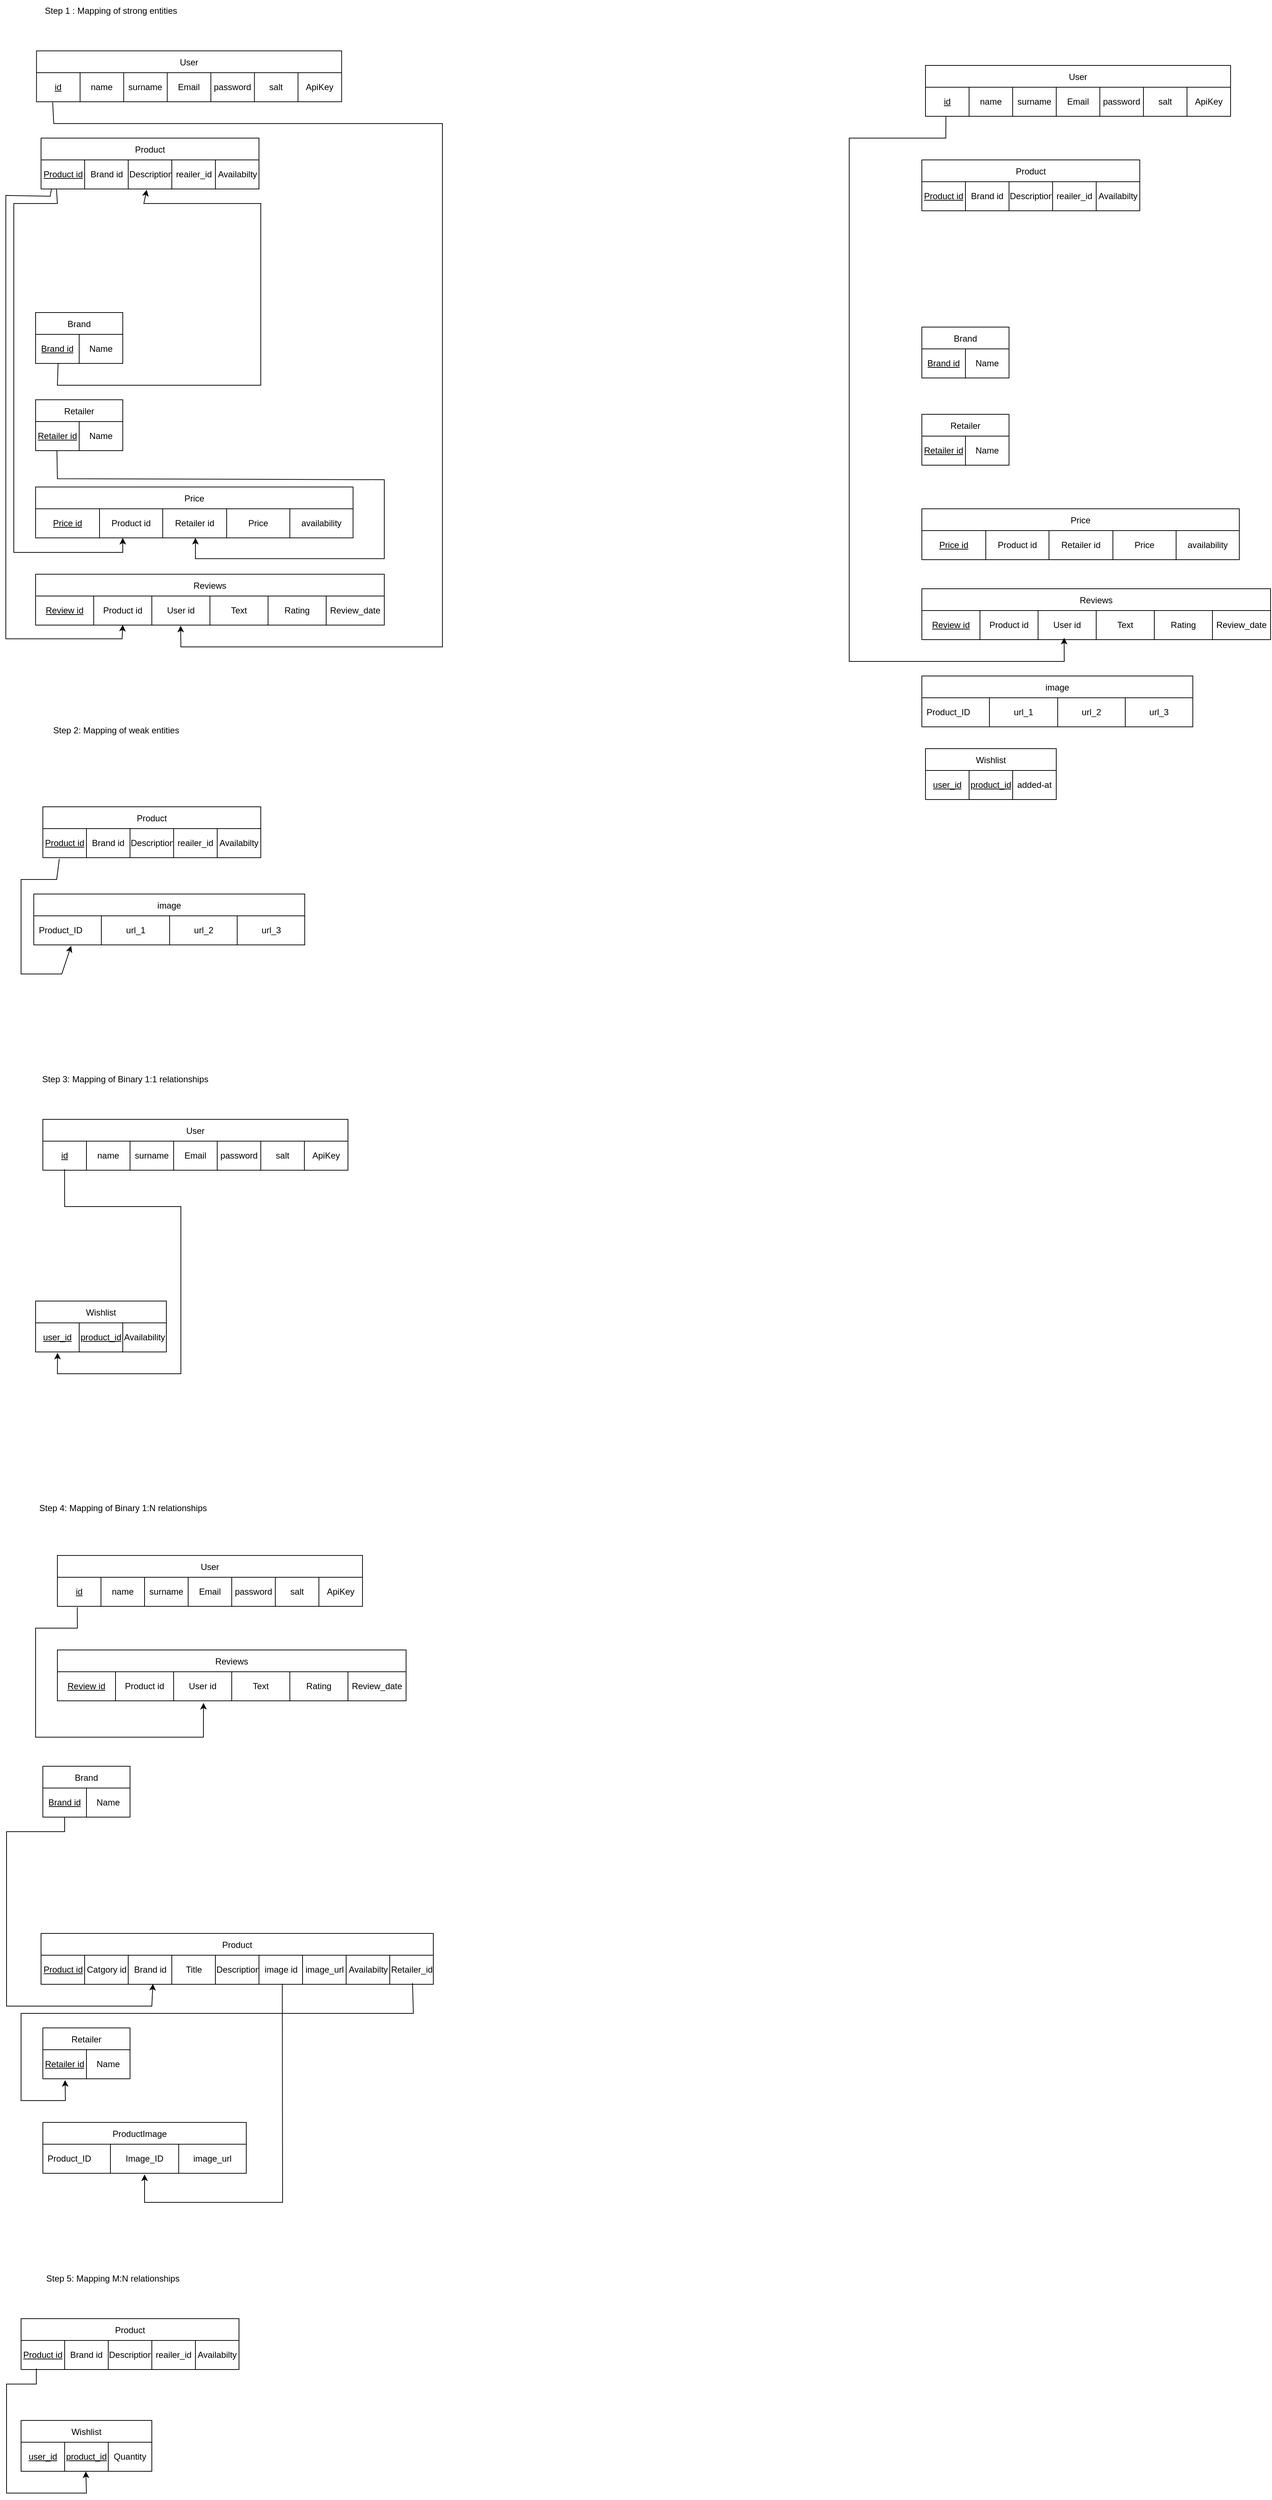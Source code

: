 <mxfile version="27.0.9">
  <diagram name="Page-1" id="RE8NJFOCuirWkbbDJSzu">
    <mxGraphModel dx="4556" dy="991" grid="1" gridSize="10" guides="1" tooltips="1" connect="1" arrows="1" fold="1" page="1" pageScale="1" pageWidth="2336" pageHeight="1654" math="0" shadow="0">
      <root>
        <mxCell id="0" />
        <mxCell id="1" parent="0" />
        <mxCell id="NWggXl5GlmMir1fCupzL-8" value="User" style="shape=table;startSize=30;container=1;collapsible=0;childLayout=tableLayout;" parent="1" vertex="1">
          <mxGeometry x="41.25" y="80" width="420" height="70" as="geometry" />
        </mxCell>
        <mxCell id="NWggXl5GlmMir1fCupzL-9" value="" style="shape=tableRow;horizontal=0;startSize=0;swimlaneHead=0;swimlaneBody=0;strokeColor=inherit;top=0;left=0;bottom=0;right=0;collapsible=0;dropTarget=0;fillColor=none;points=[[0,0.5],[1,0.5]];portConstraint=eastwest;" parent="NWggXl5GlmMir1fCupzL-8" vertex="1">
          <mxGeometry y="30" width="420" height="40" as="geometry" />
        </mxCell>
        <mxCell id="NWggXl5GlmMir1fCupzL-10" value="&lt;u&gt;id&lt;/u&gt;" style="shape=partialRectangle;html=1;whiteSpace=wrap;connectable=0;strokeColor=inherit;overflow=hidden;fillColor=none;top=0;left=0;bottom=0;right=0;pointerEvents=1;" parent="NWggXl5GlmMir1fCupzL-9" vertex="1">
          <mxGeometry width="60" height="40" as="geometry">
            <mxRectangle width="60" height="40" as="alternateBounds" />
          </mxGeometry>
        </mxCell>
        <mxCell id="NWggXl5GlmMir1fCupzL-11" value="name" style="shape=partialRectangle;html=1;whiteSpace=wrap;connectable=0;strokeColor=inherit;overflow=hidden;fillColor=none;top=0;left=0;bottom=0;right=0;pointerEvents=1;" parent="NWggXl5GlmMir1fCupzL-9" vertex="1">
          <mxGeometry x="60" width="60" height="40" as="geometry">
            <mxRectangle width="60" height="40" as="alternateBounds" />
          </mxGeometry>
        </mxCell>
        <mxCell id="NWggXl5GlmMir1fCupzL-12" value="surname" style="shape=partialRectangle;html=1;whiteSpace=wrap;connectable=0;strokeColor=inherit;overflow=hidden;fillColor=none;top=0;left=0;bottom=0;right=0;pointerEvents=1;" parent="NWggXl5GlmMir1fCupzL-9" vertex="1">
          <mxGeometry x="120" width="60" height="40" as="geometry">
            <mxRectangle width="60" height="40" as="alternateBounds" />
          </mxGeometry>
        </mxCell>
        <mxCell id="NWggXl5GlmMir1fCupzL-13" value="Email" style="shape=partialRectangle;html=1;whiteSpace=wrap;connectable=0;strokeColor=inherit;overflow=hidden;fillColor=none;top=0;left=0;bottom=0;right=0;pointerEvents=1;" parent="NWggXl5GlmMir1fCupzL-9" vertex="1">
          <mxGeometry x="180" width="60" height="40" as="geometry">
            <mxRectangle width="60" height="40" as="alternateBounds" />
          </mxGeometry>
        </mxCell>
        <mxCell id="NWggXl5GlmMir1fCupzL-14" value="password" style="shape=partialRectangle;html=1;whiteSpace=wrap;connectable=0;strokeColor=inherit;overflow=hidden;fillColor=none;top=0;left=0;bottom=0;right=0;pointerEvents=1;" parent="NWggXl5GlmMir1fCupzL-9" vertex="1">
          <mxGeometry x="240" width="60" height="40" as="geometry">
            <mxRectangle width="60" height="40" as="alternateBounds" />
          </mxGeometry>
        </mxCell>
        <mxCell id="NWggXl5GlmMir1fCupzL-20" value="salt" style="shape=partialRectangle;html=1;whiteSpace=wrap;connectable=0;strokeColor=inherit;overflow=hidden;fillColor=none;top=0;left=0;bottom=0;right=0;pointerEvents=1;" parent="NWggXl5GlmMir1fCupzL-9" vertex="1">
          <mxGeometry x="300" width="60" height="40" as="geometry">
            <mxRectangle width="60" height="40" as="alternateBounds" />
          </mxGeometry>
        </mxCell>
        <mxCell id="NWggXl5GlmMir1fCupzL-21" value="ApiKey" style="shape=partialRectangle;html=1;whiteSpace=wrap;connectable=0;strokeColor=inherit;overflow=hidden;fillColor=none;top=0;left=0;bottom=0;right=0;pointerEvents=1;" parent="NWggXl5GlmMir1fCupzL-9" vertex="1">
          <mxGeometry x="360" width="60" height="40" as="geometry">
            <mxRectangle width="60" height="40" as="alternateBounds" />
          </mxGeometry>
        </mxCell>
        <mxCell id="NWggXl5GlmMir1fCupzL-18" value="Step 1 : Mapping of strong entities&amp;nbsp;" style="text;html=1;align=center;verticalAlign=middle;resizable=0;points=[];autosize=1;strokeColor=none;fillColor=none;" parent="1" vertex="1">
          <mxGeometry x="40" y="10" width="210" height="30" as="geometry" />
        </mxCell>
        <mxCell id="NWggXl5GlmMir1fCupzL-23" value="Product" style="shape=table;startSize=30;container=1;collapsible=0;childLayout=tableLayout;" parent="1" vertex="1">
          <mxGeometry x="47.5" y="200" width="300" height="70" as="geometry" />
        </mxCell>
        <mxCell id="NWggXl5GlmMir1fCupzL-24" value="" style="shape=tableRow;horizontal=0;startSize=0;swimlaneHead=0;swimlaneBody=0;strokeColor=inherit;top=0;left=0;bottom=0;right=0;collapsible=0;dropTarget=0;fillColor=none;points=[[0,0.5],[1,0.5]];portConstraint=eastwest;" parent="NWggXl5GlmMir1fCupzL-23" vertex="1">
          <mxGeometry y="30" width="300" height="40" as="geometry" />
        </mxCell>
        <mxCell id="NWggXl5GlmMir1fCupzL-25" value="&lt;u&gt;Product id&lt;/u&gt;" style="shape=partialRectangle;html=1;whiteSpace=wrap;connectable=0;strokeColor=inherit;overflow=hidden;fillColor=none;top=0;left=0;bottom=0;right=0;pointerEvents=1;" parent="NWggXl5GlmMir1fCupzL-24" vertex="1">
          <mxGeometry width="60" height="40" as="geometry">
            <mxRectangle width="60" height="40" as="alternateBounds" />
          </mxGeometry>
        </mxCell>
        <mxCell id="NWggXl5GlmMir1fCupzL-27" value="Brand id" style="shape=partialRectangle;html=1;whiteSpace=wrap;connectable=0;strokeColor=inherit;overflow=hidden;fillColor=none;top=0;left=0;bottom=0;right=0;pointerEvents=1;" parent="NWggXl5GlmMir1fCupzL-24" vertex="1">
          <mxGeometry x="60" width="60" height="40" as="geometry">
            <mxRectangle width="60" height="40" as="alternateBounds" />
          </mxGeometry>
        </mxCell>
        <mxCell id="NWggXl5GlmMir1fCupzL-29" value="Description" style="shape=partialRectangle;html=1;whiteSpace=wrap;connectable=0;strokeColor=inherit;overflow=hidden;fillColor=none;top=0;left=0;bottom=0;right=0;pointerEvents=1;" parent="NWggXl5GlmMir1fCupzL-24" vertex="1">
          <mxGeometry x="120" width="60" height="40" as="geometry">
            <mxRectangle width="60" height="40" as="alternateBounds" />
          </mxGeometry>
        </mxCell>
        <mxCell id="NWggXl5GlmMir1fCupzL-30" value="reailer_id" style="shape=partialRectangle;html=1;whiteSpace=wrap;connectable=0;strokeColor=inherit;overflow=hidden;fillColor=none;top=0;left=0;bottom=0;right=0;pointerEvents=1;" parent="NWggXl5GlmMir1fCupzL-24" vertex="1">
          <mxGeometry x="180" width="60" height="40" as="geometry">
            <mxRectangle width="60" height="40" as="alternateBounds" />
          </mxGeometry>
        </mxCell>
        <mxCell id="NWggXl5GlmMir1fCupzL-31" value="Availabilty" style="shape=partialRectangle;html=1;whiteSpace=wrap;connectable=0;strokeColor=inherit;overflow=hidden;fillColor=none;top=0;left=0;bottom=0;right=0;pointerEvents=1;" parent="NWggXl5GlmMir1fCupzL-24" vertex="1">
          <mxGeometry x="240" width="60" height="40" as="geometry">
            <mxRectangle width="60" height="40" as="alternateBounds" />
          </mxGeometry>
        </mxCell>
        <mxCell id="NWggXl5GlmMir1fCupzL-36" value="Brand" style="shape=table;startSize=30;container=1;collapsible=0;childLayout=tableLayout;" parent="1" vertex="1">
          <mxGeometry x="40" y="440" width="120" height="70" as="geometry" />
        </mxCell>
        <mxCell id="NWggXl5GlmMir1fCupzL-37" value="" style="shape=tableRow;horizontal=0;startSize=0;swimlaneHead=0;swimlaneBody=0;strokeColor=inherit;top=0;left=0;bottom=0;right=0;collapsible=0;dropTarget=0;fillColor=none;points=[[0,0.5],[1,0.5]];portConstraint=eastwest;" parent="NWggXl5GlmMir1fCupzL-36" vertex="1">
          <mxGeometry y="30" width="120" height="40" as="geometry" />
        </mxCell>
        <mxCell id="NWggXl5GlmMir1fCupzL-38" value="&lt;u&gt;Brand id&lt;/u&gt;" style="shape=partialRectangle;html=1;whiteSpace=wrap;connectable=0;strokeColor=inherit;overflow=hidden;fillColor=none;top=0;left=0;bottom=0;right=0;pointerEvents=1;" parent="NWggXl5GlmMir1fCupzL-37" vertex="1">
          <mxGeometry width="60" height="40" as="geometry">
            <mxRectangle width="60" height="40" as="alternateBounds" />
          </mxGeometry>
        </mxCell>
        <mxCell id="NWggXl5GlmMir1fCupzL-39" value="Name" style="shape=partialRectangle;html=1;whiteSpace=wrap;connectable=0;strokeColor=inherit;overflow=hidden;fillColor=none;top=0;left=0;bottom=0;right=0;pointerEvents=1;" parent="NWggXl5GlmMir1fCupzL-37" vertex="1">
          <mxGeometry x="60" width="60" height="40" as="geometry">
            <mxRectangle width="60" height="40" as="alternateBounds" />
          </mxGeometry>
        </mxCell>
        <mxCell id="NWggXl5GlmMir1fCupzL-40" value="Retailer" style="shape=table;startSize=30;container=1;collapsible=0;childLayout=tableLayout;" parent="1" vertex="1">
          <mxGeometry x="40" y="560" width="120" height="70" as="geometry" />
        </mxCell>
        <mxCell id="NWggXl5GlmMir1fCupzL-41" value="" style="shape=tableRow;horizontal=0;startSize=0;swimlaneHead=0;swimlaneBody=0;strokeColor=inherit;top=0;left=0;bottom=0;right=0;collapsible=0;dropTarget=0;fillColor=none;points=[[0,0.5],[1,0.5]];portConstraint=eastwest;" parent="NWggXl5GlmMir1fCupzL-40" vertex="1">
          <mxGeometry y="30" width="120" height="40" as="geometry" />
        </mxCell>
        <mxCell id="NWggXl5GlmMir1fCupzL-42" value="&lt;u&gt;Retailer id&lt;/u&gt;" style="shape=partialRectangle;html=1;whiteSpace=wrap;connectable=0;strokeColor=inherit;overflow=hidden;fillColor=none;top=0;left=0;bottom=0;right=0;pointerEvents=1;" parent="NWggXl5GlmMir1fCupzL-41" vertex="1">
          <mxGeometry width="60" height="40" as="geometry">
            <mxRectangle width="60" height="40" as="alternateBounds" />
          </mxGeometry>
        </mxCell>
        <mxCell id="otU91Bj6Tmuo_cykplOj-4" value="Name" style="shape=partialRectangle;html=1;whiteSpace=wrap;connectable=0;strokeColor=inherit;overflow=hidden;fillColor=none;top=0;left=0;bottom=0;right=0;pointerEvents=1;" parent="NWggXl5GlmMir1fCupzL-41" vertex="1">
          <mxGeometry x="60" width="60" height="40" as="geometry">
            <mxRectangle width="60" height="40" as="alternateBounds" />
          </mxGeometry>
        </mxCell>
        <mxCell id="NWggXl5GlmMir1fCupzL-44" value="Price" style="shape=table;startSize=30;container=1;collapsible=0;childLayout=tableLayout;" parent="1" vertex="1">
          <mxGeometry x="40" y="680" width="437" height="70" as="geometry" />
        </mxCell>
        <mxCell id="NWggXl5GlmMir1fCupzL-45" value="" style="shape=tableRow;horizontal=0;startSize=0;swimlaneHead=0;swimlaneBody=0;strokeColor=inherit;top=0;left=0;bottom=0;right=0;collapsible=0;dropTarget=0;fillColor=none;points=[[0,0.5],[1,0.5]];portConstraint=eastwest;" parent="NWggXl5GlmMir1fCupzL-44" vertex="1">
          <mxGeometry y="30" width="437" height="40" as="geometry" />
        </mxCell>
        <mxCell id="NWggXl5GlmMir1fCupzL-46" value="&lt;u&gt;Price id&lt;/u&gt;" style="shape=partialRectangle;html=1;whiteSpace=wrap;connectable=0;strokeColor=inherit;overflow=hidden;fillColor=none;top=0;left=0;bottom=0;right=0;pointerEvents=1;" parent="NWggXl5GlmMir1fCupzL-45" vertex="1">
          <mxGeometry width="88" height="40" as="geometry">
            <mxRectangle width="88" height="40" as="alternateBounds" />
          </mxGeometry>
        </mxCell>
        <mxCell id="NWggXl5GlmMir1fCupzL-47" value="Product id" style="shape=partialRectangle;html=1;whiteSpace=wrap;connectable=0;strokeColor=inherit;overflow=hidden;fillColor=none;top=0;left=0;bottom=0;right=0;pointerEvents=1;" parent="NWggXl5GlmMir1fCupzL-45" vertex="1">
          <mxGeometry x="88" width="87" height="40" as="geometry">
            <mxRectangle width="87" height="40" as="alternateBounds" />
          </mxGeometry>
        </mxCell>
        <mxCell id="NWggXl5GlmMir1fCupzL-48" value="Retailer id" style="shape=partialRectangle;html=1;whiteSpace=wrap;connectable=0;strokeColor=inherit;overflow=hidden;fillColor=none;top=0;left=0;bottom=0;right=0;pointerEvents=1;" parent="NWggXl5GlmMir1fCupzL-45" vertex="1">
          <mxGeometry x="175" width="88" height="40" as="geometry">
            <mxRectangle width="88" height="40" as="alternateBounds" />
          </mxGeometry>
        </mxCell>
        <mxCell id="NWggXl5GlmMir1fCupzL-49" value="Price" style="shape=partialRectangle;html=1;whiteSpace=wrap;connectable=0;strokeColor=inherit;overflow=hidden;fillColor=none;top=0;left=0;bottom=0;right=0;pointerEvents=1;" parent="NWggXl5GlmMir1fCupzL-45" vertex="1">
          <mxGeometry x="263" width="87" height="40" as="geometry">
            <mxRectangle width="87" height="40" as="alternateBounds" />
          </mxGeometry>
        </mxCell>
        <mxCell id="0_1tHf7FlBfJNM8Omr86-56" value="availability" style="shape=partialRectangle;html=1;whiteSpace=wrap;connectable=0;strokeColor=inherit;overflow=hidden;fillColor=none;top=0;left=0;bottom=0;right=0;pointerEvents=1;" vertex="1" parent="NWggXl5GlmMir1fCupzL-45">
          <mxGeometry x="350" width="87" height="40" as="geometry">
            <mxRectangle width="87" height="40" as="alternateBounds" />
          </mxGeometry>
        </mxCell>
        <mxCell id="NWggXl5GlmMir1fCupzL-50" value="Reviews" style="shape=table;startSize=30;container=1;collapsible=0;childLayout=tableLayout;" parent="1" vertex="1">
          <mxGeometry x="40" y="800" width="480" height="70" as="geometry" />
        </mxCell>
        <mxCell id="NWggXl5GlmMir1fCupzL-51" value="" style="shape=tableRow;horizontal=0;startSize=0;swimlaneHead=0;swimlaneBody=0;strokeColor=inherit;top=0;left=0;bottom=0;right=0;collapsible=0;dropTarget=0;fillColor=none;points=[[0,0.5],[1,0.5]];portConstraint=eastwest;" parent="NWggXl5GlmMir1fCupzL-50" vertex="1">
          <mxGeometry y="30" width="480" height="40" as="geometry" />
        </mxCell>
        <mxCell id="NWggXl5GlmMir1fCupzL-52" value="&lt;u&gt;Review id&lt;/u&gt;" style="shape=partialRectangle;html=1;whiteSpace=wrap;connectable=0;strokeColor=inherit;overflow=hidden;fillColor=none;top=0;left=0;bottom=0;right=0;pointerEvents=1;" parent="NWggXl5GlmMir1fCupzL-51" vertex="1">
          <mxGeometry width="80" height="40" as="geometry">
            <mxRectangle width="80" height="40" as="alternateBounds" />
          </mxGeometry>
        </mxCell>
        <mxCell id="NWggXl5GlmMir1fCupzL-53" value="Product id" style="shape=partialRectangle;html=1;whiteSpace=wrap;connectable=0;strokeColor=inherit;overflow=hidden;fillColor=none;top=0;left=0;bottom=0;right=0;pointerEvents=1;" parent="NWggXl5GlmMir1fCupzL-51" vertex="1">
          <mxGeometry x="80" width="80" height="40" as="geometry">
            <mxRectangle width="80" height="40" as="alternateBounds" />
          </mxGeometry>
        </mxCell>
        <mxCell id="NWggXl5GlmMir1fCupzL-54" value="User id" style="shape=partialRectangle;html=1;whiteSpace=wrap;connectable=0;strokeColor=inherit;overflow=hidden;fillColor=none;top=0;left=0;bottom=0;right=0;pointerEvents=1;" parent="NWggXl5GlmMir1fCupzL-51" vertex="1">
          <mxGeometry x="160" width="80" height="40" as="geometry">
            <mxRectangle width="80" height="40" as="alternateBounds" />
          </mxGeometry>
        </mxCell>
        <mxCell id="NWggXl5GlmMir1fCupzL-55" value="Text" style="shape=partialRectangle;html=1;whiteSpace=wrap;connectable=0;strokeColor=inherit;overflow=hidden;fillColor=none;top=0;left=0;bottom=0;right=0;pointerEvents=1;" parent="NWggXl5GlmMir1fCupzL-51" vertex="1">
          <mxGeometry x="240" width="80" height="40" as="geometry">
            <mxRectangle width="80" height="40" as="alternateBounds" />
          </mxGeometry>
        </mxCell>
        <mxCell id="NWggXl5GlmMir1fCupzL-56" value="Rating" style="shape=partialRectangle;html=1;whiteSpace=wrap;connectable=0;strokeColor=inherit;overflow=hidden;fillColor=none;top=0;left=0;bottom=0;right=0;pointerEvents=1;" parent="NWggXl5GlmMir1fCupzL-51" vertex="1">
          <mxGeometry x="320" width="80" height="40" as="geometry">
            <mxRectangle width="80" height="40" as="alternateBounds" />
          </mxGeometry>
        </mxCell>
        <mxCell id="NWggXl5GlmMir1fCupzL-57" value="Review_date" style="shape=partialRectangle;html=1;whiteSpace=wrap;connectable=0;strokeColor=inherit;overflow=hidden;fillColor=none;top=0;left=0;bottom=0;right=0;pointerEvents=1;" parent="NWggXl5GlmMir1fCupzL-51" vertex="1">
          <mxGeometry x="400" width="80" height="40" as="geometry">
            <mxRectangle width="80" height="40" as="alternateBounds" />
          </mxGeometry>
        </mxCell>
        <mxCell id="NWggXl5GlmMir1fCupzL-58" value="Step 2: Mapping of weak entities" style="text;html=1;align=center;verticalAlign=middle;whiteSpace=wrap;rounded=0;" parent="1" vertex="1">
          <mxGeometry x="41.25" y="1000" width="220" height="30" as="geometry" />
        </mxCell>
        <mxCell id="NWggXl5GlmMir1fCupzL-71" value="image" style="shape=table;startSize=30;container=1;collapsible=0;childLayout=tableLayout;" parent="1" vertex="1">
          <mxGeometry x="37.5" y="1240" width="373" height="70" as="geometry" />
        </mxCell>
        <mxCell id="NWggXl5GlmMir1fCupzL-72" value="" style="shape=tableRow;horizontal=0;startSize=0;swimlaneHead=0;swimlaneBody=0;strokeColor=inherit;top=0;left=0;bottom=0;right=0;collapsible=0;dropTarget=0;fillColor=none;points=[[0,0.5],[1,0.5]];portConstraint=eastwest;" parent="NWggXl5GlmMir1fCupzL-71" vertex="1">
          <mxGeometry y="30" width="373" height="40" as="geometry" />
        </mxCell>
        <mxCell id="NWggXl5GlmMir1fCupzL-73" value="Product_ID&lt;span style=&quot;white-space: pre;&quot;&gt;&#x9;&lt;/span&gt;" style="shape=partialRectangle;html=1;whiteSpace=wrap;connectable=0;strokeColor=inherit;overflow=hidden;fillColor=none;top=0;left=0;bottom=0;right=0;pointerEvents=1;" parent="NWggXl5GlmMir1fCupzL-72" vertex="1">
          <mxGeometry width="93" height="40" as="geometry">
            <mxRectangle width="93" height="40" as="alternateBounds" />
          </mxGeometry>
        </mxCell>
        <mxCell id="NWggXl5GlmMir1fCupzL-74" value="url_1" style="shape=partialRectangle;html=1;whiteSpace=wrap;connectable=0;strokeColor=inherit;overflow=hidden;fillColor=none;top=0;left=0;bottom=0;right=0;pointerEvents=1;" parent="NWggXl5GlmMir1fCupzL-72" vertex="1">
          <mxGeometry x="93" width="94" height="40" as="geometry">
            <mxRectangle width="94" height="40" as="alternateBounds" />
          </mxGeometry>
        </mxCell>
        <mxCell id="NWggXl5GlmMir1fCupzL-75" value="url_2" style="shape=partialRectangle;html=1;whiteSpace=wrap;connectable=0;strokeColor=inherit;overflow=hidden;fillColor=none;top=0;left=0;bottom=0;right=0;pointerEvents=1;" parent="NWggXl5GlmMir1fCupzL-72" vertex="1">
          <mxGeometry x="187" width="93" height="40" as="geometry">
            <mxRectangle width="93" height="40" as="alternateBounds" />
          </mxGeometry>
        </mxCell>
        <mxCell id="0_1tHf7FlBfJNM8Omr86-35" value="url_3" style="shape=partialRectangle;html=1;whiteSpace=wrap;connectable=0;strokeColor=inherit;overflow=hidden;fillColor=none;top=0;left=0;bottom=0;right=0;pointerEvents=1;" vertex="1" parent="NWggXl5GlmMir1fCupzL-72">
          <mxGeometry x="280" width="93" height="40" as="geometry">
            <mxRectangle width="93" height="40" as="alternateBounds" />
          </mxGeometry>
        </mxCell>
        <mxCell id="NWggXl5GlmMir1fCupzL-76" value="Step 4: Mapping of Binary 1:N relationships" style="text;html=1;align=center;verticalAlign=middle;resizable=0;points=[];autosize=1;strokeColor=none;fillColor=none;" parent="1" vertex="1">
          <mxGeometry x="35" y="2070" width="250" height="30" as="geometry" />
        </mxCell>
        <mxCell id="NWggXl5GlmMir1fCupzL-93" value="Reviews" style="shape=table;startSize=30;container=1;collapsible=0;childLayout=tableLayout;" parent="1" vertex="1">
          <mxGeometry x="70" y="2280" width="480" height="70" as="geometry" />
        </mxCell>
        <mxCell id="NWggXl5GlmMir1fCupzL-94" value="" style="shape=tableRow;horizontal=0;startSize=0;swimlaneHead=0;swimlaneBody=0;strokeColor=inherit;top=0;left=0;bottom=0;right=0;collapsible=0;dropTarget=0;fillColor=none;points=[[0,0.5],[1,0.5]];portConstraint=eastwest;" parent="NWggXl5GlmMir1fCupzL-93" vertex="1">
          <mxGeometry y="30" width="480" height="40" as="geometry" />
        </mxCell>
        <mxCell id="NWggXl5GlmMir1fCupzL-95" value="&lt;u&gt;Review id&lt;/u&gt;" style="shape=partialRectangle;html=1;whiteSpace=wrap;connectable=0;strokeColor=inherit;overflow=hidden;fillColor=none;top=0;left=0;bottom=0;right=0;pointerEvents=1;" parent="NWggXl5GlmMir1fCupzL-94" vertex="1">
          <mxGeometry width="80" height="40" as="geometry">
            <mxRectangle width="80" height="40" as="alternateBounds" />
          </mxGeometry>
        </mxCell>
        <mxCell id="NWggXl5GlmMir1fCupzL-96" value="Product id" style="shape=partialRectangle;html=1;whiteSpace=wrap;connectable=0;strokeColor=inherit;overflow=hidden;fillColor=none;top=0;left=0;bottom=0;right=0;pointerEvents=1;" parent="NWggXl5GlmMir1fCupzL-94" vertex="1">
          <mxGeometry x="80" width="80" height="40" as="geometry">
            <mxRectangle width="80" height="40" as="alternateBounds" />
          </mxGeometry>
        </mxCell>
        <mxCell id="NWggXl5GlmMir1fCupzL-97" value="User id" style="shape=partialRectangle;html=1;whiteSpace=wrap;connectable=0;strokeColor=inherit;overflow=hidden;fillColor=none;top=0;left=0;bottom=0;right=0;pointerEvents=1;" parent="NWggXl5GlmMir1fCupzL-94" vertex="1">
          <mxGeometry x="160" width="80" height="40" as="geometry">
            <mxRectangle width="80" height="40" as="alternateBounds" />
          </mxGeometry>
        </mxCell>
        <mxCell id="NWggXl5GlmMir1fCupzL-98" value="Text" style="shape=partialRectangle;html=1;whiteSpace=wrap;connectable=0;strokeColor=inherit;overflow=hidden;fillColor=none;top=0;left=0;bottom=0;right=0;pointerEvents=1;" parent="NWggXl5GlmMir1fCupzL-94" vertex="1">
          <mxGeometry x="240" width="80" height="40" as="geometry">
            <mxRectangle width="80" height="40" as="alternateBounds" />
          </mxGeometry>
        </mxCell>
        <mxCell id="NWggXl5GlmMir1fCupzL-99" value="Rating" style="shape=partialRectangle;html=1;whiteSpace=wrap;connectable=0;strokeColor=inherit;overflow=hidden;fillColor=none;top=0;left=0;bottom=0;right=0;pointerEvents=1;" parent="NWggXl5GlmMir1fCupzL-94" vertex="1">
          <mxGeometry x="320" width="80" height="40" as="geometry">
            <mxRectangle width="80" height="40" as="alternateBounds" />
          </mxGeometry>
        </mxCell>
        <mxCell id="NWggXl5GlmMir1fCupzL-100" value="Review_date" style="shape=partialRectangle;html=1;whiteSpace=wrap;connectable=0;strokeColor=inherit;overflow=hidden;fillColor=none;top=0;left=0;bottom=0;right=0;pointerEvents=1;" parent="NWggXl5GlmMir1fCupzL-94" vertex="1">
          <mxGeometry x="400" width="80" height="40" as="geometry">
            <mxRectangle width="80" height="40" as="alternateBounds" />
          </mxGeometry>
        </mxCell>
        <mxCell id="NWggXl5GlmMir1fCupzL-105" value="Product" style="shape=table;startSize=30;container=1;collapsible=0;childLayout=tableLayout;" parent="1" vertex="1">
          <mxGeometry x="47.5" y="2670" width="540" height="70" as="geometry" />
        </mxCell>
        <mxCell id="NWggXl5GlmMir1fCupzL-106" value="" style="shape=tableRow;horizontal=0;startSize=0;swimlaneHead=0;swimlaneBody=0;strokeColor=inherit;top=0;left=0;bottom=0;right=0;collapsible=0;dropTarget=0;fillColor=none;points=[[0,0.5],[1,0.5]];portConstraint=eastwest;" parent="NWggXl5GlmMir1fCupzL-105" vertex="1">
          <mxGeometry y="30" width="540" height="40" as="geometry" />
        </mxCell>
        <mxCell id="NWggXl5GlmMir1fCupzL-107" value="&lt;u&gt;Product id&lt;/u&gt;" style="shape=partialRectangle;html=1;whiteSpace=wrap;connectable=0;strokeColor=inherit;overflow=hidden;fillColor=none;top=0;left=0;bottom=0;right=0;pointerEvents=1;" parent="NWggXl5GlmMir1fCupzL-106" vertex="1">
          <mxGeometry width="60" height="40" as="geometry">
            <mxRectangle width="60" height="40" as="alternateBounds" />
          </mxGeometry>
        </mxCell>
        <mxCell id="NWggXl5GlmMir1fCupzL-108" value="Catgory id" style="shape=partialRectangle;html=1;whiteSpace=wrap;connectable=0;strokeColor=inherit;overflow=hidden;fillColor=none;top=0;left=0;bottom=0;right=0;pointerEvents=1;" parent="NWggXl5GlmMir1fCupzL-106" vertex="1">
          <mxGeometry x="60" width="60" height="40" as="geometry">
            <mxRectangle width="60" height="40" as="alternateBounds" />
          </mxGeometry>
        </mxCell>
        <mxCell id="NWggXl5GlmMir1fCupzL-109" value="Brand id" style="shape=partialRectangle;html=1;whiteSpace=wrap;connectable=0;strokeColor=inherit;overflow=hidden;fillColor=none;top=0;left=0;bottom=0;right=0;pointerEvents=1;" parent="NWggXl5GlmMir1fCupzL-106" vertex="1">
          <mxGeometry x="120" width="60" height="40" as="geometry">
            <mxRectangle width="60" height="40" as="alternateBounds" />
          </mxGeometry>
        </mxCell>
        <mxCell id="NWggXl5GlmMir1fCupzL-110" value="Title" style="shape=partialRectangle;html=1;whiteSpace=wrap;connectable=0;strokeColor=inherit;overflow=hidden;fillColor=none;top=0;left=0;bottom=0;right=0;pointerEvents=1;" parent="NWggXl5GlmMir1fCupzL-106" vertex="1">
          <mxGeometry x="180" width="60" height="40" as="geometry">
            <mxRectangle width="60" height="40" as="alternateBounds" />
          </mxGeometry>
        </mxCell>
        <mxCell id="NWggXl5GlmMir1fCupzL-111" value="Description" style="shape=partialRectangle;html=1;whiteSpace=wrap;connectable=0;strokeColor=inherit;overflow=hidden;fillColor=none;top=0;left=0;bottom=0;right=0;pointerEvents=1;" parent="NWggXl5GlmMir1fCupzL-106" vertex="1">
          <mxGeometry x="240" width="60" height="40" as="geometry">
            <mxRectangle width="60" height="40" as="alternateBounds" />
          </mxGeometry>
        </mxCell>
        <mxCell id="otU91Bj6Tmuo_cykplOj-59" value="image id" style="shape=partialRectangle;html=1;whiteSpace=wrap;connectable=0;strokeColor=inherit;overflow=hidden;fillColor=none;top=0;left=0;bottom=0;right=0;pointerEvents=1;" parent="NWggXl5GlmMir1fCupzL-106" vertex="1">
          <mxGeometry x="300" width="60" height="40" as="geometry">
            <mxRectangle width="60" height="40" as="alternateBounds" />
          </mxGeometry>
        </mxCell>
        <mxCell id="NWggXl5GlmMir1fCupzL-112" value="image_url" style="shape=partialRectangle;html=1;whiteSpace=wrap;connectable=0;strokeColor=inherit;overflow=hidden;fillColor=none;top=0;left=0;bottom=0;right=0;pointerEvents=1;" parent="NWggXl5GlmMir1fCupzL-106" vertex="1">
          <mxGeometry x="360" width="60" height="40" as="geometry">
            <mxRectangle width="60" height="40" as="alternateBounds" />
          </mxGeometry>
        </mxCell>
        <mxCell id="NWggXl5GlmMir1fCupzL-113" value="Availabilty" style="shape=partialRectangle;html=1;whiteSpace=wrap;connectable=0;strokeColor=inherit;overflow=hidden;fillColor=none;top=0;left=0;bottom=0;right=0;pointerEvents=1;" parent="NWggXl5GlmMir1fCupzL-106" vertex="1">
          <mxGeometry x="420" width="60" height="40" as="geometry">
            <mxRectangle width="60" height="40" as="alternateBounds" />
          </mxGeometry>
        </mxCell>
        <mxCell id="NWggXl5GlmMir1fCupzL-123" value="Retailer_id" style="shape=partialRectangle;html=1;whiteSpace=wrap;connectable=0;strokeColor=inherit;overflow=hidden;fillColor=none;top=0;left=0;bottom=0;right=0;pointerEvents=1;" parent="NWggXl5GlmMir1fCupzL-106" vertex="1">
          <mxGeometry x="480" width="60" height="40" as="geometry">
            <mxRectangle width="60" height="40" as="alternateBounds" />
          </mxGeometry>
        </mxCell>
        <mxCell id="NWggXl5GlmMir1fCupzL-114" value="Brand" style="shape=table;startSize=30;container=1;collapsible=0;childLayout=tableLayout;" parent="1" vertex="1">
          <mxGeometry x="50" y="2440" width="120" height="70" as="geometry" />
        </mxCell>
        <mxCell id="NWggXl5GlmMir1fCupzL-115" value="" style="shape=tableRow;horizontal=0;startSize=0;swimlaneHead=0;swimlaneBody=0;strokeColor=inherit;top=0;left=0;bottom=0;right=0;collapsible=0;dropTarget=0;fillColor=none;points=[[0,0.5],[1,0.5]];portConstraint=eastwest;" parent="NWggXl5GlmMir1fCupzL-114" vertex="1">
          <mxGeometry y="30" width="120" height="40" as="geometry" />
        </mxCell>
        <mxCell id="NWggXl5GlmMir1fCupzL-116" value="&lt;u&gt;Brand id&lt;/u&gt;" style="shape=partialRectangle;html=1;whiteSpace=wrap;connectable=0;strokeColor=inherit;overflow=hidden;fillColor=none;top=0;left=0;bottom=0;right=0;pointerEvents=1;" parent="NWggXl5GlmMir1fCupzL-115" vertex="1">
          <mxGeometry width="60" height="40" as="geometry">
            <mxRectangle width="60" height="40" as="alternateBounds" />
          </mxGeometry>
        </mxCell>
        <mxCell id="NWggXl5GlmMir1fCupzL-117" value="Name" style="shape=partialRectangle;html=1;whiteSpace=wrap;connectable=0;strokeColor=inherit;overflow=hidden;fillColor=none;top=0;left=0;bottom=0;right=0;pointerEvents=1;" parent="NWggXl5GlmMir1fCupzL-115" vertex="1">
          <mxGeometry x="60" width="60" height="40" as="geometry">
            <mxRectangle width="60" height="40" as="alternateBounds" />
          </mxGeometry>
        </mxCell>
        <mxCell id="NWggXl5GlmMir1fCupzL-118" value="ProductImage    " style="shape=table;startSize=30;container=1;collapsible=0;childLayout=tableLayout;" parent="1" vertex="1">
          <mxGeometry x="50" y="2930" width="280" height="70" as="geometry" />
        </mxCell>
        <mxCell id="NWggXl5GlmMir1fCupzL-119" value="" style="shape=tableRow;horizontal=0;startSize=0;swimlaneHead=0;swimlaneBody=0;strokeColor=inherit;top=0;left=0;bottom=0;right=0;collapsible=0;dropTarget=0;fillColor=none;points=[[0,0.5],[1,0.5]];portConstraint=eastwest;" parent="NWggXl5GlmMir1fCupzL-118" vertex="1">
          <mxGeometry y="30" width="280" height="40" as="geometry" />
        </mxCell>
        <mxCell id="NWggXl5GlmMir1fCupzL-120" value="Product_ID&lt;span style=&quot;white-space: pre;&quot;&gt;&#x9;&lt;/span&gt;" style="shape=partialRectangle;html=1;whiteSpace=wrap;connectable=0;strokeColor=inherit;overflow=hidden;fillColor=none;top=0;left=0;bottom=0;right=0;pointerEvents=1;" parent="NWggXl5GlmMir1fCupzL-119" vertex="1">
          <mxGeometry width="93" height="40" as="geometry">
            <mxRectangle width="93" height="40" as="alternateBounds" />
          </mxGeometry>
        </mxCell>
        <mxCell id="NWggXl5GlmMir1fCupzL-121" value="Image_ID" style="shape=partialRectangle;html=1;whiteSpace=wrap;connectable=0;strokeColor=inherit;overflow=hidden;fillColor=none;top=0;left=0;bottom=0;right=0;pointerEvents=1;" parent="NWggXl5GlmMir1fCupzL-119" vertex="1">
          <mxGeometry x="93" width="94" height="40" as="geometry">
            <mxRectangle width="94" height="40" as="alternateBounds" />
          </mxGeometry>
        </mxCell>
        <mxCell id="NWggXl5GlmMir1fCupzL-122" value="image_url" style="shape=partialRectangle;html=1;whiteSpace=wrap;connectable=0;strokeColor=inherit;overflow=hidden;fillColor=none;top=0;left=0;bottom=0;right=0;pointerEvents=1;" parent="NWggXl5GlmMir1fCupzL-119" vertex="1">
          <mxGeometry x="187" width="93" height="40" as="geometry">
            <mxRectangle width="93" height="40" as="alternateBounds" />
          </mxGeometry>
        </mxCell>
        <mxCell id="NWggXl5GlmMir1fCupzL-124" value="Step 5: Mapping M:N relationships" style="text;html=1;align=center;verticalAlign=middle;resizable=0;points=[];autosize=1;strokeColor=none;fillColor=none;" parent="1" vertex="1">
          <mxGeometry x="41.25" y="3130" width="210" height="30" as="geometry" />
        </mxCell>
        <mxCell id="NWggXl5GlmMir1fCupzL-125" value="Wishlist" style="shape=table;startSize=30;container=1;collapsible=0;childLayout=tableLayout;" parent="1" vertex="1">
          <mxGeometry x="40" y="1800" width="180" height="70" as="geometry" />
        </mxCell>
        <mxCell id="NWggXl5GlmMir1fCupzL-126" value="" style="shape=tableRow;horizontal=0;startSize=0;swimlaneHead=0;swimlaneBody=0;strokeColor=inherit;top=0;left=0;bottom=0;right=0;collapsible=0;dropTarget=0;fillColor=none;points=[[0,0.5],[1,0.5]];portConstraint=eastwest;" parent="NWggXl5GlmMir1fCupzL-125" vertex="1">
          <mxGeometry y="30" width="180" height="40" as="geometry" />
        </mxCell>
        <mxCell id="NWggXl5GlmMir1fCupzL-127" value="&lt;u&gt;user_id&lt;/u&gt;" style="shape=partialRectangle;html=1;whiteSpace=wrap;connectable=0;strokeColor=inherit;overflow=hidden;fillColor=none;top=0;left=0;bottom=0;right=0;pointerEvents=1;" parent="NWggXl5GlmMir1fCupzL-126" vertex="1">
          <mxGeometry width="60" height="40" as="geometry">
            <mxRectangle width="60" height="40" as="alternateBounds" />
          </mxGeometry>
        </mxCell>
        <mxCell id="NWggXl5GlmMir1fCupzL-128" value="&lt;u&gt;product_id&lt;/u&gt;" style="shape=partialRectangle;html=1;whiteSpace=wrap;connectable=0;strokeColor=inherit;overflow=hidden;fillColor=none;top=0;left=0;bottom=0;right=0;pointerEvents=1;" parent="NWggXl5GlmMir1fCupzL-126" vertex="1">
          <mxGeometry x="60" width="60" height="40" as="geometry">
            <mxRectangle width="60" height="40" as="alternateBounds" />
          </mxGeometry>
        </mxCell>
        <mxCell id="NWggXl5GlmMir1fCupzL-129" value="Availability" style="shape=partialRectangle;html=1;whiteSpace=wrap;connectable=0;strokeColor=inherit;overflow=hidden;fillColor=none;top=0;left=0;bottom=0;right=0;pointerEvents=1;" parent="NWggXl5GlmMir1fCupzL-126" vertex="1">
          <mxGeometry x="120" width="60" height="40" as="geometry">
            <mxRectangle width="60" height="40" as="alternateBounds" />
          </mxGeometry>
        </mxCell>
        <mxCell id="NWggXl5GlmMir1fCupzL-153" value="Brand" style="shape=table;startSize=30;container=1;collapsible=0;childLayout=tableLayout;" parent="1" vertex="1">
          <mxGeometry x="1260" y="460" width="120" height="70" as="geometry" />
        </mxCell>
        <mxCell id="NWggXl5GlmMir1fCupzL-154" value="" style="shape=tableRow;horizontal=0;startSize=0;swimlaneHead=0;swimlaneBody=0;strokeColor=inherit;top=0;left=0;bottom=0;right=0;collapsible=0;dropTarget=0;fillColor=none;points=[[0,0.5],[1,0.5]];portConstraint=eastwest;" parent="NWggXl5GlmMir1fCupzL-153" vertex="1">
          <mxGeometry y="30" width="120" height="40" as="geometry" />
        </mxCell>
        <mxCell id="NWggXl5GlmMir1fCupzL-155" value="&lt;u&gt;Brand id&lt;/u&gt;" style="shape=partialRectangle;html=1;whiteSpace=wrap;connectable=0;strokeColor=inherit;overflow=hidden;fillColor=none;top=0;left=0;bottom=0;right=0;pointerEvents=1;" parent="NWggXl5GlmMir1fCupzL-154" vertex="1">
          <mxGeometry width="60" height="40" as="geometry">
            <mxRectangle width="60" height="40" as="alternateBounds" />
          </mxGeometry>
        </mxCell>
        <mxCell id="NWggXl5GlmMir1fCupzL-156" value="Name" style="shape=partialRectangle;html=1;whiteSpace=wrap;connectable=0;strokeColor=inherit;overflow=hidden;fillColor=none;top=0;left=0;bottom=0;right=0;pointerEvents=1;" parent="NWggXl5GlmMir1fCupzL-154" vertex="1">
          <mxGeometry x="60" width="60" height="40" as="geometry">
            <mxRectangle width="60" height="40" as="alternateBounds" />
          </mxGeometry>
        </mxCell>
        <mxCell id="NWggXl5GlmMir1fCupzL-157" value="Retailer" style="shape=table;startSize=30;container=1;collapsible=0;childLayout=tableLayout;" parent="1" vertex="1">
          <mxGeometry x="1260" y="580" width="120" height="70" as="geometry" />
        </mxCell>
        <mxCell id="NWggXl5GlmMir1fCupzL-158" value="" style="shape=tableRow;horizontal=0;startSize=0;swimlaneHead=0;swimlaneBody=0;strokeColor=inherit;top=0;left=0;bottom=0;right=0;collapsible=0;dropTarget=0;fillColor=none;points=[[0,0.5],[1,0.5]];portConstraint=eastwest;" parent="NWggXl5GlmMir1fCupzL-157" vertex="1">
          <mxGeometry y="30" width="120" height="40" as="geometry" />
        </mxCell>
        <mxCell id="NWggXl5GlmMir1fCupzL-159" value="&lt;u&gt;Retailer id&lt;/u&gt;" style="shape=partialRectangle;html=1;whiteSpace=wrap;connectable=0;strokeColor=inherit;overflow=hidden;fillColor=none;top=0;left=0;bottom=0;right=0;pointerEvents=1;" parent="NWggXl5GlmMir1fCupzL-158" vertex="1">
          <mxGeometry width="60" height="40" as="geometry">
            <mxRectangle width="60" height="40" as="alternateBounds" />
          </mxGeometry>
        </mxCell>
        <mxCell id="NWggXl5GlmMir1fCupzL-160" value="Name" style="shape=partialRectangle;html=1;whiteSpace=wrap;connectable=0;strokeColor=inherit;overflow=hidden;fillColor=none;top=0;left=0;bottom=0;right=0;pointerEvents=1;" parent="NWggXl5GlmMir1fCupzL-158" vertex="1">
          <mxGeometry x="60" width="60" height="40" as="geometry">
            <mxRectangle width="60" height="40" as="alternateBounds" />
          </mxGeometry>
        </mxCell>
        <mxCell id="NWggXl5GlmMir1fCupzL-167" value="Reviews" style="shape=table;startSize=30;container=1;collapsible=0;childLayout=tableLayout;" parent="1" vertex="1">
          <mxGeometry x="1260" y="820" width="480" height="70" as="geometry" />
        </mxCell>
        <mxCell id="NWggXl5GlmMir1fCupzL-168" value="" style="shape=tableRow;horizontal=0;startSize=0;swimlaneHead=0;swimlaneBody=0;strokeColor=inherit;top=0;left=0;bottom=0;right=0;collapsible=0;dropTarget=0;fillColor=none;points=[[0,0.5],[1,0.5]];portConstraint=eastwest;" parent="NWggXl5GlmMir1fCupzL-167" vertex="1">
          <mxGeometry y="30" width="480" height="40" as="geometry" />
        </mxCell>
        <mxCell id="NWggXl5GlmMir1fCupzL-169" value="&lt;u&gt;Review id&lt;/u&gt;" style="shape=partialRectangle;html=1;whiteSpace=wrap;connectable=0;strokeColor=inherit;overflow=hidden;fillColor=none;top=0;left=0;bottom=0;right=0;pointerEvents=1;" parent="NWggXl5GlmMir1fCupzL-168" vertex="1">
          <mxGeometry width="80" height="40" as="geometry">
            <mxRectangle width="80" height="40" as="alternateBounds" />
          </mxGeometry>
        </mxCell>
        <mxCell id="NWggXl5GlmMir1fCupzL-170" value="Product id" style="shape=partialRectangle;html=1;whiteSpace=wrap;connectable=0;strokeColor=inherit;overflow=hidden;fillColor=none;top=0;left=0;bottom=0;right=0;pointerEvents=1;" parent="NWggXl5GlmMir1fCupzL-168" vertex="1">
          <mxGeometry x="80" width="80" height="40" as="geometry">
            <mxRectangle width="80" height="40" as="alternateBounds" />
          </mxGeometry>
        </mxCell>
        <mxCell id="NWggXl5GlmMir1fCupzL-171" value="User id" style="shape=partialRectangle;html=1;whiteSpace=wrap;connectable=0;strokeColor=inherit;overflow=hidden;fillColor=none;top=0;left=0;bottom=0;right=0;pointerEvents=1;" parent="NWggXl5GlmMir1fCupzL-168" vertex="1">
          <mxGeometry x="160" width="80" height="40" as="geometry">
            <mxRectangle width="80" height="40" as="alternateBounds" />
          </mxGeometry>
        </mxCell>
        <mxCell id="NWggXl5GlmMir1fCupzL-172" value="Text" style="shape=partialRectangle;html=1;whiteSpace=wrap;connectable=0;strokeColor=inherit;overflow=hidden;fillColor=none;top=0;left=0;bottom=0;right=0;pointerEvents=1;" parent="NWggXl5GlmMir1fCupzL-168" vertex="1">
          <mxGeometry x="240" width="80" height="40" as="geometry">
            <mxRectangle width="80" height="40" as="alternateBounds" />
          </mxGeometry>
        </mxCell>
        <mxCell id="NWggXl5GlmMir1fCupzL-173" value="Rating" style="shape=partialRectangle;html=1;whiteSpace=wrap;connectable=0;strokeColor=inherit;overflow=hidden;fillColor=none;top=0;left=0;bottom=0;right=0;pointerEvents=1;" parent="NWggXl5GlmMir1fCupzL-168" vertex="1">
          <mxGeometry x="320" width="80" height="40" as="geometry">
            <mxRectangle width="80" height="40" as="alternateBounds" />
          </mxGeometry>
        </mxCell>
        <mxCell id="NWggXl5GlmMir1fCupzL-174" value="Review_date" style="shape=partialRectangle;html=1;whiteSpace=wrap;connectable=0;strokeColor=inherit;overflow=hidden;fillColor=none;top=0;left=0;bottom=0;right=0;pointerEvents=1;" parent="NWggXl5GlmMir1fCupzL-168" vertex="1">
          <mxGeometry x="400" width="80" height="40" as="geometry">
            <mxRectangle width="80" height="40" as="alternateBounds" />
          </mxGeometry>
        </mxCell>
        <mxCell id="NWggXl5GlmMir1fCupzL-187" value="Wishlist" style="shape=table;startSize=30;container=1;collapsible=0;childLayout=tableLayout;" parent="1" vertex="1">
          <mxGeometry x="1265" y="1040" width="180" height="70" as="geometry" />
        </mxCell>
        <mxCell id="NWggXl5GlmMir1fCupzL-188" value="" style="shape=tableRow;horizontal=0;startSize=0;swimlaneHead=0;swimlaneBody=0;strokeColor=inherit;top=0;left=0;bottom=0;right=0;collapsible=0;dropTarget=0;fillColor=none;points=[[0,0.5],[1,0.5]];portConstraint=eastwest;" parent="NWggXl5GlmMir1fCupzL-187" vertex="1">
          <mxGeometry y="30" width="180" height="40" as="geometry" />
        </mxCell>
        <mxCell id="NWggXl5GlmMir1fCupzL-189" value="&lt;u&gt;user_id&lt;/u&gt;" style="shape=partialRectangle;html=1;whiteSpace=wrap;connectable=0;strokeColor=inherit;overflow=hidden;fillColor=none;top=0;left=0;bottom=0;right=0;pointerEvents=1;" parent="NWggXl5GlmMir1fCupzL-188" vertex="1">
          <mxGeometry width="60" height="40" as="geometry">
            <mxRectangle width="60" height="40" as="alternateBounds" />
          </mxGeometry>
        </mxCell>
        <mxCell id="NWggXl5GlmMir1fCupzL-190" value="&lt;u&gt;product_id&lt;/u&gt;" style="shape=partialRectangle;html=1;whiteSpace=wrap;connectable=0;strokeColor=inherit;overflow=hidden;fillColor=none;top=0;left=0;bottom=0;right=0;pointerEvents=1;" parent="NWggXl5GlmMir1fCupzL-188" vertex="1">
          <mxGeometry x="60" width="60" height="40" as="geometry">
            <mxRectangle width="60" height="40" as="alternateBounds" />
          </mxGeometry>
        </mxCell>
        <mxCell id="NWggXl5GlmMir1fCupzL-191" value="added-at" style="shape=partialRectangle;html=1;whiteSpace=wrap;connectable=0;strokeColor=inherit;overflow=hidden;fillColor=none;top=0;left=0;bottom=0;right=0;pointerEvents=1;" parent="NWggXl5GlmMir1fCupzL-188" vertex="1">
          <mxGeometry x="120" width="60" height="40" as="geometry">
            <mxRectangle width="60" height="40" as="alternateBounds" />
          </mxGeometry>
        </mxCell>
        <mxCell id="NWggXl5GlmMir1fCupzL-202" value="" style="endArrow=classic;html=1;rounded=0;exitX=0.069;exitY=1.014;exitDx=0;exitDy=0;exitPerimeter=0;entryX=0.408;entryY=0.936;entryDx=0;entryDy=0;entryPerimeter=0;" parent="1" target="NWggXl5GlmMir1fCupzL-168" edge="1">
          <mxGeometry width="50" height="50" relative="1" as="geometry">
            <mxPoint x="1293.12" y="170.56" as="sourcePoint" />
            <mxPoint x="1220" y="720" as="targetPoint" />
            <Array as="points">
              <mxPoint x="1293" y="200" />
              <mxPoint x="1160" y="200" />
              <mxPoint x="1160" y="920" />
              <mxPoint x="1456" y="920" />
            </Array>
          </mxGeometry>
        </mxCell>
        <mxCell id="otU91Bj6Tmuo_cykplOj-2" value="" style="endArrow=classic;html=1;rounded=0;exitX=0.258;exitY=1.007;exitDx=0;exitDy=0;exitPerimeter=0;entryX=0.485;entryY=1.025;entryDx=0;entryDy=0;entryPerimeter=0;" parent="1" source="NWggXl5GlmMir1fCupzL-37" target="NWggXl5GlmMir1fCupzL-24" edge="1">
          <mxGeometry width="50" height="50" relative="1" as="geometry">
            <mxPoint x="390" y="330" as="sourcePoint" />
            <mxPoint x="340" y="380" as="targetPoint" />
            <Array as="points">
              <mxPoint x="70" y="540" />
              <mxPoint x="350" y="540" />
              <mxPoint x="350" y="290" />
              <mxPoint x="189" y="290" />
            </Array>
          </mxGeometry>
        </mxCell>
        <mxCell id="otU91Bj6Tmuo_cykplOj-6" value="" style="endArrow=classic;html=1;rounded=0;exitX=0.071;exitY=1.017;exitDx=0;exitDy=0;exitPerimeter=0;" parent="1" source="NWggXl5GlmMir1fCupzL-24" target="NWggXl5GlmMir1fCupzL-45" edge="1">
          <mxGeometry width="50" height="50" relative="1" as="geometry">
            <mxPoint x="210" y="510" as="sourcePoint" />
            <mxPoint x="260" y="460" as="targetPoint" />
            <Array as="points">
              <mxPoint x="70" y="290" />
              <mxPoint x="10" y="290" />
              <mxPoint x="10" y="770" />
              <mxPoint x="160" y="770" />
              <mxPoint x="160" y="750" />
            </Array>
          </mxGeometry>
        </mxCell>
        <mxCell id="otU91Bj6Tmuo_cykplOj-7" value="" style="endArrow=classic;html=1;rounded=0;exitX=0.048;exitY=0.992;exitDx=0;exitDy=0;exitPerimeter=0;entryX=0.252;entryY=1.021;entryDx=0;entryDy=0;entryPerimeter=0;" parent="1" source="NWggXl5GlmMir1fCupzL-24" edge="1">
          <mxGeometry width="50" height="50" relative="1" as="geometry">
            <mxPoint x="46.18" y="270.0" as="sourcePoint" />
            <mxPoint x="160.0" y="869.68" as="targetPoint" />
            <Array as="points">
              <mxPoint x="60" y="280" />
              <mxPoint x="-0.96" y="278.84" />
              <mxPoint x="-0.96" y="888.84" />
              <mxPoint x="159.04" y="888.84" />
            </Array>
          </mxGeometry>
        </mxCell>
        <mxCell id="otU91Bj6Tmuo_cykplOj-8" value="" style="endArrow=classic;html=1;rounded=0;exitX=0.163;exitY=1.035;exitDx=0;exitDy=0;exitPerimeter=0;" parent="1" edge="1">
          <mxGeometry width="50" height="50" relative="1" as="geometry">
            <mxPoint x="69.34" y="630" as="sourcePoint" />
            <mxPoint x="260" y="750" as="targetPoint" />
            <Array as="points">
              <mxPoint x="70" y="668.6" />
              <mxPoint x="520" y="670" />
              <mxPoint x="520" y="778.6" />
              <mxPoint x="260" y="778.6" />
            </Array>
          </mxGeometry>
        </mxCell>
        <mxCell id="otU91Bj6Tmuo_cykplOj-9" value="" style="endArrow=classic;html=1;rounded=0;exitX=0.053;exitY=1.021;exitDx=0;exitDy=0;exitPerimeter=0;entryX=0.416;entryY=1.021;entryDx=0;entryDy=0;entryPerimeter=0;" parent="1" source="NWggXl5GlmMir1fCupzL-9" target="NWggXl5GlmMir1fCupzL-51" edge="1">
          <mxGeometry width="50" height="50" relative="1" as="geometry">
            <mxPoint x="560" y="270" as="sourcePoint" />
            <mxPoint x="610" y="220" as="targetPoint" />
            <Array as="points">
              <mxPoint x="65" y="180" />
              <mxPoint x="600" y="180" />
              <mxPoint x="600" y="900" />
              <mxPoint x="240" y="900" />
            </Array>
          </mxGeometry>
        </mxCell>
        <mxCell id="otU91Bj6Tmuo_cykplOj-30" value="" style="endArrow=classic;html=1;rounded=0;exitX=0.068;exitY=1.042;exitDx=0;exitDy=0;exitPerimeter=0;entryX=0.138;entryY=1.032;entryDx=0;entryDy=0;entryPerimeter=0;" parent="1" target="NWggXl5GlmMir1fCupzL-72" edge="1">
          <mxGeometry width="50" height="50" relative="1" as="geometry">
            <mxPoint x="72.64" y="1191.68" as="sourcePoint" />
            <mxPoint x="-30" y="1220" as="targetPoint" />
            <Array as="points">
              <mxPoint x="69" y="1220" />
              <mxPoint x="20" y="1220" />
              <mxPoint x="20" y="1350" />
              <mxPoint x="76" y="1350" />
            </Array>
          </mxGeometry>
        </mxCell>
        <mxCell id="otU91Bj6Tmuo_cykplOj-34" value="Retailer" style="shape=table;startSize=30;container=1;collapsible=0;childLayout=tableLayout;" parent="1" vertex="1">
          <mxGeometry x="50" y="2800" width="120" height="70" as="geometry" />
        </mxCell>
        <mxCell id="otU91Bj6Tmuo_cykplOj-35" value="" style="shape=tableRow;horizontal=0;startSize=0;swimlaneHead=0;swimlaneBody=0;strokeColor=inherit;top=0;left=0;bottom=0;right=0;collapsible=0;dropTarget=0;fillColor=none;points=[[0,0.5],[1,0.5]];portConstraint=eastwest;" parent="otU91Bj6Tmuo_cykplOj-34" vertex="1">
          <mxGeometry y="30" width="120" height="40" as="geometry" />
        </mxCell>
        <mxCell id="otU91Bj6Tmuo_cykplOj-36" value="&lt;u&gt;Retailer id&lt;/u&gt;" style="shape=partialRectangle;html=1;whiteSpace=wrap;connectable=0;strokeColor=inherit;overflow=hidden;fillColor=none;top=0;left=0;bottom=0;right=0;pointerEvents=1;" parent="otU91Bj6Tmuo_cykplOj-35" vertex="1">
          <mxGeometry width="60" height="40" as="geometry">
            <mxRectangle width="60" height="40" as="alternateBounds" />
          </mxGeometry>
        </mxCell>
        <mxCell id="otU91Bj6Tmuo_cykplOj-38" value="Name" style="shape=partialRectangle;html=1;whiteSpace=wrap;connectable=0;strokeColor=inherit;overflow=hidden;fillColor=none;top=0;left=0;bottom=0;right=0;pointerEvents=1;" parent="otU91Bj6Tmuo_cykplOj-35" vertex="1">
          <mxGeometry x="60" width="60" height="40" as="geometry">
            <mxRectangle width="60" height="40" as="alternateBounds" />
          </mxGeometry>
        </mxCell>
        <mxCell id="otU91Bj6Tmuo_cykplOj-39" value="" style="endArrow=classic;html=1;rounded=0;exitX=0.057;exitY=1.027;exitDx=0;exitDy=0;exitPerimeter=0;entryX=0.419;entryY=1.071;entryDx=0;entryDy=0;entryPerimeter=0;" parent="1" target="NWggXl5GlmMir1fCupzL-94" edge="1">
          <mxGeometry width="50" height="50" relative="1" as="geometry">
            <mxPoint x="97.36" y="2221.08" as="sourcePoint" />
            <mxPoint x="157.84" y="2352.16" as="targetPoint" />
            <Array as="points">
              <mxPoint x="97.5" y="2250" />
              <mxPoint x="40" y="2250" />
              <mxPoint x="40" y="2400" />
              <mxPoint x="271" y="2400" />
            </Array>
          </mxGeometry>
        </mxCell>
        <mxCell id="otU91Bj6Tmuo_cykplOj-40" value="Step 3: Mapping of Binary 1:1 relationships" style="text;html=1;align=center;verticalAlign=middle;resizable=0;points=[];autosize=1;strokeColor=none;fillColor=none;" parent="1" vertex="1">
          <mxGeometry x="37.5" y="1480" width="250" height="30" as="geometry" />
        </mxCell>
        <mxCell id="otU91Bj6Tmuo_cykplOj-56" value="" style="endArrow=classic;html=1;rounded=0;entryX=0.285;entryY=0.987;entryDx=0;entryDy=0;entryPerimeter=0;exitX=0.25;exitY=1;exitDx=0;exitDy=0;exitPerimeter=0;" parent="1" source="NWggXl5GlmMir1fCupzL-115" target="NWggXl5GlmMir1fCupzL-106" edge="1">
          <mxGeometry width="50" height="50" relative="1" as="geometry">
            <mxPoint x="-70" y="2580" as="sourcePoint" />
            <mxPoint x="-20" y="2530" as="targetPoint" />
            <Array as="points">
              <mxPoint x="80" y="2530" />
              <mxPoint y="2530" />
              <mxPoint y="2770" />
              <mxPoint x="200" y="2770" />
            </Array>
          </mxGeometry>
        </mxCell>
        <mxCell id="otU91Bj6Tmuo_cykplOj-58" value="" style="endArrow=classic;html=1;rounded=0;exitX=0.947;exitY=0.96;exitDx=0;exitDy=0;exitPerimeter=0;entryX=0.184;entryY=1.045;entryDx=0;entryDy=0;entryPerimeter=0;" parent="1" source="NWggXl5GlmMir1fCupzL-106" edge="1">
          <mxGeometry width="50" height="50" relative="1" as="geometry">
            <mxPoint x="494.76" y="2742.72" as="sourcePoint" />
            <mxPoint x="80.62" y="2871.8" as="targetPoint" />
            <Array as="points">
              <mxPoint x="560" y="2780" />
              <mxPoint x="20" y="2780" />
              <mxPoint x="20" y="2900" />
              <mxPoint x="81" y="2900" />
            </Array>
          </mxGeometry>
        </mxCell>
        <mxCell id="otU91Bj6Tmuo_cykplOj-60" value="" style="endArrow=classic;html=1;rounded=0;exitX=0.615;exitY=0.981;exitDx=0;exitDy=0;exitPerimeter=0;entryX=0.5;entryY=1.04;entryDx=0;entryDy=0;entryPerimeter=0;" parent="1" source="NWggXl5GlmMir1fCupzL-106" target="NWggXl5GlmMir1fCupzL-119" edge="1">
          <mxGeometry width="50" height="50" relative="1" as="geometry">
            <mxPoint x="460" y="2910" as="sourcePoint" />
            <mxPoint x="510" y="2860" as="targetPoint" />
            <Array as="points">
              <mxPoint x="380" y="3040" />
              <mxPoint x="190" y="3040" />
            </Array>
          </mxGeometry>
        </mxCell>
        <mxCell id="otU91Bj6Tmuo_cykplOj-85" value="" style="endArrow=classic;html=1;rounded=0;exitX=0.083;exitY=0.967;exitDx=0;exitDy=0;exitPerimeter=0;entryX=0.168;entryY=1.029;entryDx=0;entryDy=0;entryPerimeter=0;" parent="1" target="NWggXl5GlmMir1fCupzL-126" edge="1">
          <mxGeometry width="50" height="50" relative="1" as="geometry">
            <mxPoint x="79.84" y="1618.68" as="sourcePoint" />
            <mxPoint x="290" y="1700" as="targetPoint" />
            <Array as="points">
              <mxPoint x="80" y="1670" />
              <mxPoint x="240" y="1670" />
              <mxPoint x="240" y="1900" />
              <mxPoint x="70" y="1900" />
            </Array>
          </mxGeometry>
        </mxCell>
        <mxCell id="otU91Bj6Tmuo_cykplOj-97" value="Wishlist" style="shape=table;startSize=30;container=1;collapsible=0;childLayout=tableLayout;" parent="1" vertex="1">
          <mxGeometry x="20" y="3340" width="180" height="70" as="geometry" />
        </mxCell>
        <mxCell id="otU91Bj6Tmuo_cykplOj-98" value="" style="shape=tableRow;horizontal=0;startSize=0;swimlaneHead=0;swimlaneBody=0;strokeColor=inherit;top=0;left=0;bottom=0;right=0;collapsible=0;dropTarget=0;fillColor=none;points=[[0,0.5],[1,0.5]];portConstraint=eastwest;" parent="otU91Bj6Tmuo_cykplOj-97" vertex="1">
          <mxGeometry y="30" width="180" height="40" as="geometry" />
        </mxCell>
        <mxCell id="otU91Bj6Tmuo_cykplOj-99" value="&lt;u&gt;user_id&lt;/u&gt;" style="shape=partialRectangle;html=1;whiteSpace=wrap;connectable=0;strokeColor=inherit;overflow=hidden;fillColor=none;top=0;left=0;bottom=0;right=0;pointerEvents=1;" parent="otU91Bj6Tmuo_cykplOj-98" vertex="1">
          <mxGeometry width="60" height="40" as="geometry">
            <mxRectangle width="60" height="40" as="alternateBounds" />
          </mxGeometry>
        </mxCell>
        <mxCell id="otU91Bj6Tmuo_cykplOj-100" value="&lt;u&gt;product_id&lt;/u&gt;" style="shape=partialRectangle;html=1;whiteSpace=wrap;connectable=0;strokeColor=inherit;overflow=hidden;fillColor=none;top=0;left=0;bottom=0;right=0;pointerEvents=1;" parent="otU91Bj6Tmuo_cykplOj-98" vertex="1">
          <mxGeometry x="60" width="60" height="40" as="geometry">
            <mxRectangle width="60" height="40" as="alternateBounds" />
          </mxGeometry>
        </mxCell>
        <mxCell id="otU91Bj6Tmuo_cykplOj-101" value="Quantity" style="shape=partialRectangle;html=1;whiteSpace=wrap;connectable=0;strokeColor=inherit;overflow=hidden;fillColor=none;top=0;left=0;bottom=0;right=0;pointerEvents=1;" parent="otU91Bj6Tmuo_cykplOj-98" vertex="1">
          <mxGeometry x="120" width="60" height="40" as="geometry">
            <mxRectangle width="60" height="40" as="alternateBounds" />
          </mxGeometry>
        </mxCell>
        <mxCell id="otU91Bj6Tmuo_cykplOj-107" value="" style="endArrow=classic;html=1;rounded=0;exitX=0.05;exitY=0.969;exitDx=0;exitDy=0;exitPerimeter=0;entryX=0.495;entryY=1.006;entryDx=0;entryDy=0;entryPerimeter=0;" parent="1" target="otU91Bj6Tmuo_cykplOj-98" edge="1">
          <mxGeometry width="50" height="50" relative="1" as="geometry">
            <mxPoint x="41" y="3268.76" as="sourcePoint" />
            <mxPoint x="10" y="3290" as="targetPoint" />
            <Array as="points">
              <mxPoint x="41" y="3290" />
              <mxPoint y="3290" />
              <mxPoint y="3440" />
              <mxPoint x="110" y="3440" />
            </Array>
          </mxGeometry>
        </mxCell>
        <mxCell id="0_1tHf7FlBfJNM8Omr86-1" value="User" style="shape=table;startSize=30;container=1;collapsible=0;childLayout=tableLayout;" vertex="1" parent="1">
          <mxGeometry x="50" y="1550" width="420" height="70" as="geometry" />
        </mxCell>
        <mxCell id="0_1tHf7FlBfJNM8Omr86-2" value="" style="shape=tableRow;horizontal=0;startSize=0;swimlaneHead=0;swimlaneBody=0;strokeColor=inherit;top=0;left=0;bottom=0;right=0;collapsible=0;dropTarget=0;fillColor=none;points=[[0,0.5],[1,0.5]];portConstraint=eastwest;" vertex="1" parent="0_1tHf7FlBfJNM8Omr86-1">
          <mxGeometry y="30" width="420" height="40" as="geometry" />
        </mxCell>
        <mxCell id="0_1tHf7FlBfJNM8Omr86-3" value="&lt;u&gt;id&lt;/u&gt;" style="shape=partialRectangle;html=1;whiteSpace=wrap;connectable=0;strokeColor=inherit;overflow=hidden;fillColor=none;top=0;left=0;bottom=0;right=0;pointerEvents=1;" vertex="1" parent="0_1tHf7FlBfJNM8Omr86-2">
          <mxGeometry width="60" height="40" as="geometry">
            <mxRectangle width="60" height="40" as="alternateBounds" />
          </mxGeometry>
        </mxCell>
        <mxCell id="0_1tHf7FlBfJNM8Omr86-4" value="name" style="shape=partialRectangle;html=1;whiteSpace=wrap;connectable=0;strokeColor=inherit;overflow=hidden;fillColor=none;top=0;left=0;bottom=0;right=0;pointerEvents=1;" vertex="1" parent="0_1tHf7FlBfJNM8Omr86-2">
          <mxGeometry x="60" width="60" height="40" as="geometry">
            <mxRectangle width="60" height="40" as="alternateBounds" />
          </mxGeometry>
        </mxCell>
        <mxCell id="0_1tHf7FlBfJNM8Omr86-5" value="surname" style="shape=partialRectangle;html=1;whiteSpace=wrap;connectable=0;strokeColor=inherit;overflow=hidden;fillColor=none;top=0;left=0;bottom=0;right=0;pointerEvents=1;" vertex="1" parent="0_1tHf7FlBfJNM8Omr86-2">
          <mxGeometry x="120" width="60" height="40" as="geometry">
            <mxRectangle width="60" height="40" as="alternateBounds" />
          </mxGeometry>
        </mxCell>
        <mxCell id="0_1tHf7FlBfJNM8Omr86-6" value="Email" style="shape=partialRectangle;html=1;whiteSpace=wrap;connectable=0;strokeColor=inherit;overflow=hidden;fillColor=none;top=0;left=0;bottom=0;right=0;pointerEvents=1;" vertex="1" parent="0_1tHf7FlBfJNM8Omr86-2">
          <mxGeometry x="180" width="60" height="40" as="geometry">
            <mxRectangle width="60" height="40" as="alternateBounds" />
          </mxGeometry>
        </mxCell>
        <mxCell id="0_1tHf7FlBfJNM8Omr86-7" value="password" style="shape=partialRectangle;html=1;whiteSpace=wrap;connectable=0;strokeColor=inherit;overflow=hidden;fillColor=none;top=0;left=0;bottom=0;right=0;pointerEvents=1;" vertex="1" parent="0_1tHf7FlBfJNM8Omr86-2">
          <mxGeometry x="240" width="60" height="40" as="geometry">
            <mxRectangle width="60" height="40" as="alternateBounds" />
          </mxGeometry>
        </mxCell>
        <mxCell id="0_1tHf7FlBfJNM8Omr86-8" value="salt" style="shape=partialRectangle;html=1;whiteSpace=wrap;connectable=0;strokeColor=inherit;overflow=hidden;fillColor=none;top=0;left=0;bottom=0;right=0;pointerEvents=1;" vertex="1" parent="0_1tHf7FlBfJNM8Omr86-2">
          <mxGeometry x="300" width="60" height="40" as="geometry">
            <mxRectangle width="60" height="40" as="alternateBounds" />
          </mxGeometry>
        </mxCell>
        <mxCell id="0_1tHf7FlBfJNM8Omr86-9" value="ApiKey" style="shape=partialRectangle;html=1;whiteSpace=wrap;connectable=0;strokeColor=inherit;overflow=hidden;fillColor=none;top=0;left=0;bottom=0;right=0;pointerEvents=1;" vertex="1" parent="0_1tHf7FlBfJNM8Omr86-2">
          <mxGeometry x="360" width="60" height="40" as="geometry">
            <mxRectangle width="60" height="40" as="alternateBounds" />
          </mxGeometry>
        </mxCell>
        <mxCell id="0_1tHf7FlBfJNM8Omr86-10" value="User" style="shape=table;startSize=30;container=1;collapsible=0;childLayout=tableLayout;" vertex="1" parent="1">
          <mxGeometry x="70" y="2150" width="420" height="70" as="geometry" />
        </mxCell>
        <mxCell id="0_1tHf7FlBfJNM8Omr86-11" value="" style="shape=tableRow;horizontal=0;startSize=0;swimlaneHead=0;swimlaneBody=0;strokeColor=inherit;top=0;left=0;bottom=0;right=0;collapsible=0;dropTarget=0;fillColor=none;points=[[0,0.5],[1,0.5]];portConstraint=eastwest;" vertex="1" parent="0_1tHf7FlBfJNM8Omr86-10">
          <mxGeometry y="30" width="420" height="40" as="geometry" />
        </mxCell>
        <mxCell id="0_1tHf7FlBfJNM8Omr86-12" value="&lt;u&gt;id&lt;/u&gt;" style="shape=partialRectangle;html=1;whiteSpace=wrap;connectable=0;strokeColor=inherit;overflow=hidden;fillColor=none;top=0;left=0;bottom=0;right=0;pointerEvents=1;" vertex="1" parent="0_1tHf7FlBfJNM8Omr86-11">
          <mxGeometry width="60" height="40" as="geometry">
            <mxRectangle width="60" height="40" as="alternateBounds" />
          </mxGeometry>
        </mxCell>
        <mxCell id="0_1tHf7FlBfJNM8Omr86-13" value="name" style="shape=partialRectangle;html=1;whiteSpace=wrap;connectable=0;strokeColor=inherit;overflow=hidden;fillColor=none;top=0;left=0;bottom=0;right=0;pointerEvents=1;" vertex="1" parent="0_1tHf7FlBfJNM8Omr86-11">
          <mxGeometry x="60" width="60" height="40" as="geometry">
            <mxRectangle width="60" height="40" as="alternateBounds" />
          </mxGeometry>
        </mxCell>
        <mxCell id="0_1tHf7FlBfJNM8Omr86-14" value="surname" style="shape=partialRectangle;html=1;whiteSpace=wrap;connectable=0;strokeColor=inherit;overflow=hidden;fillColor=none;top=0;left=0;bottom=0;right=0;pointerEvents=1;" vertex="1" parent="0_1tHf7FlBfJNM8Omr86-11">
          <mxGeometry x="120" width="60" height="40" as="geometry">
            <mxRectangle width="60" height="40" as="alternateBounds" />
          </mxGeometry>
        </mxCell>
        <mxCell id="0_1tHf7FlBfJNM8Omr86-15" value="Email" style="shape=partialRectangle;html=1;whiteSpace=wrap;connectable=0;strokeColor=inherit;overflow=hidden;fillColor=none;top=0;left=0;bottom=0;right=0;pointerEvents=1;" vertex="1" parent="0_1tHf7FlBfJNM8Omr86-11">
          <mxGeometry x="180" width="60" height="40" as="geometry">
            <mxRectangle width="60" height="40" as="alternateBounds" />
          </mxGeometry>
        </mxCell>
        <mxCell id="0_1tHf7FlBfJNM8Omr86-16" value="password" style="shape=partialRectangle;html=1;whiteSpace=wrap;connectable=0;strokeColor=inherit;overflow=hidden;fillColor=none;top=0;left=0;bottom=0;right=0;pointerEvents=1;" vertex="1" parent="0_1tHf7FlBfJNM8Omr86-11">
          <mxGeometry x="240" width="60" height="40" as="geometry">
            <mxRectangle width="60" height="40" as="alternateBounds" />
          </mxGeometry>
        </mxCell>
        <mxCell id="0_1tHf7FlBfJNM8Omr86-17" value="salt" style="shape=partialRectangle;html=1;whiteSpace=wrap;connectable=0;strokeColor=inherit;overflow=hidden;fillColor=none;top=0;left=0;bottom=0;right=0;pointerEvents=1;" vertex="1" parent="0_1tHf7FlBfJNM8Omr86-11">
          <mxGeometry x="300" width="60" height="40" as="geometry">
            <mxRectangle width="60" height="40" as="alternateBounds" />
          </mxGeometry>
        </mxCell>
        <mxCell id="0_1tHf7FlBfJNM8Omr86-18" value="ApiKey" style="shape=partialRectangle;html=1;whiteSpace=wrap;connectable=0;strokeColor=inherit;overflow=hidden;fillColor=none;top=0;left=0;bottom=0;right=0;pointerEvents=1;" vertex="1" parent="0_1tHf7FlBfJNM8Omr86-11">
          <mxGeometry x="360" width="60" height="40" as="geometry">
            <mxRectangle width="60" height="40" as="alternateBounds" />
          </mxGeometry>
        </mxCell>
        <mxCell id="0_1tHf7FlBfJNM8Omr86-19" value="User" style="shape=table;startSize=30;container=1;collapsible=0;childLayout=tableLayout;" vertex="1" parent="1">
          <mxGeometry x="1265" y="100" width="420" height="70" as="geometry" />
        </mxCell>
        <mxCell id="0_1tHf7FlBfJNM8Omr86-20" value="" style="shape=tableRow;horizontal=0;startSize=0;swimlaneHead=0;swimlaneBody=0;strokeColor=inherit;top=0;left=0;bottom=0;right=0;collapsible=0;dropTarget=0;fillColor=none;points=[[0,0.5],[1,0.5]];portConstraint=eastwest;" vertex="1" parent="0_1tHf7FlBfJNM8Omr86-19">
          <mxGeometry y="30" width="420" height="40" as="geometry" />
        </mxCell>
        <mxCell id="0_1tHf7FlBfJNM8Omr86-21" value="&lt;u&gt;id&lt;/u&gt;" style="shape=partialRectangle;html=1;whiteSpace=wrap;connectable=0;strokeColor=inherit;overflow=hidden;fillColor=none;top=0;left=0;bottom=0;right=0;pointerEvents=1;" vertex="1" parent="0_1tHf7FlBfJNM8Omr86-20">
          <mxGeometry width="60" height="40" as="geometry">
            <mxRectangle width="60" height="40" as="alternateBounds" />
          </mxGeometry>
        </mxCell>
        <mxCell id="0_1tHf7FlBfJNM8Omr86-22" value="name" style="shape=partialRectangle;html=1;whiteSpace=wrap;connectable=0;strokeColor=inherit;overflow=hidden;fillColor=none;top=0;left=0;bottom=0;right=0;pointerEvents=1;" vertex="1" parent="0_1tHf7FlBfJNM8Omr86-20">
          <mxGeometry x="60" width="60" height="40" as="geometry">
            <mxRectangle width="60" height="40" as="alternateBounds" />
          </mxGeometry>
        </mxCell>
        <mxCell id="0_1tHf7FlBfJNM8Omr86-23" value="surname" style="shape=partialRectangle;html=1;whiteSpace=wrap;connectable=0;strokeColor=inherit;overflow=hidden;fillColor=none;top=0;left=0;bottom=0;right=0;pointerEvents=1;" vertex="1" parent="0_1tHf7FlBfJNM8Omr86-20">
          <mxGeometry x="120" width="60" height="40" as="geometry">
            <mxRectangle width="60" height="40" as="alternateBounds" />
          </mxGeometry>
        </mxCell>
        <mxCell id="0_1tHf7FlBfJNM8Omr86-24" value="Email" style="shape=partialRectangle;html=1;whiteSpace=wrap;connectable=0;strokeColor=inherit;overflow=hidden;fillColor=none;top=0;left=0;bottom=0;right=0;pointerEvents=1;" vertex="1" parent="0_1tHf7FlBfJNM8Omr86-20">
          <mxGeometry x="180" width="60" height="40" as="geometry">
            <mxRectangle width="60" height="40" as="alternateBounds" />
          </mxGeometry>
        </mxCell>
        <mxCell id="0_1tHf7FlBfJNM8Omr86-25" value="password" style="shape=partialRectangle;html=1;whiteSpace=wrap;connectable=0;strokeColor=inherit;overflow=hidden;fillColor=none;top=0;left=0;bottom=0;right=0;pointerEvents=1;" vertex="1" parent="0_1tHf7FlBfJNM8Omr86-20">
          <mxGeometry x="240" width="60" height="40" as="geometry">
            <mxRectangle width="60" height="40" as="alternateBounds" />
          </mxGeometry>
        </mxCell>
        <mxCell id="0_1tHf7FlBfJNM8Omr86-26" value="salt" style="shape=partialRectangle;html=1;whiteSpace=wrap;connectable=0;strokeColor=inherit;overflow=hidden;fillColor=none;top=0;left=0;bottom=0;right=0;pointerEvents=1;" vertex="1" parent="0_1tHf7FlBfJNM8Omr86-20">
          <mxGeometry x="300" width="60" height="40" as="geometry">
            <mxRectangle width="60" height="40" as="alternateBounds" />
          </mxGeometry>
        </mxCell>
        <mxCell id="0_1tHf7FlBfJNM8Omr86-27" value="ApiKey" style="shape=partialRectangle;html=1;whiteSpace=wrap;connectable=0;strokeColor=inherit;overflow=hidden;fillColor=none;top=0;left=0;bottom=0;right=0;pointerEvents=1;" vertex="1" parent="0_1tHf7FlBfJNM8Omr86-20">
          <mxGeometry x="360" width="60" height="40" as="geometry">
            <mxRectangle width="60" height="40" as="alternateBounds" />
          </mxGeometry>
        </mxCell>
        <mxCell id="0_1tHf7FlBfJNM8Omr86-28" value="Product" style="shape=table;startSize=30;container=1;collapsible=0;childLayout=tableLayout;" vertex="1" parent="1">
          <mxGeometry x="50" y="1120" width="300" height="70" as="geometry" />
        </mxCell>
        <mxCell id="0_1tHf7FlBfJNM8Omr86-29" value="" style="shape=tableRow;horizontal=0;startSize=0;swimlaneHead=0;swimlaneBody=0;strokeColor=inherit;top=0;left=0;bottom=0;right=0;collapsible=0;dropTarget=0;fillColor=none;points=[[0,0.5],[1,0.5]];portConstraint=eastwest;" vertex="1" parent="0_1tHf7FlBfJNM8Omr86-28">
          <mxGeometry y="30" width="300" height="40" as="geometry" />
        </mxCell>
        <mxCell id="0_1tHf7FlBfJNM8Omr86-30" value="&lt;u&gt;Product id&lt;/u&gt;" style="shape=partialRectangle;html=1;whiteSpace=wrap;connectable=0;strokeColor=inherit;overflow=hidden;fillColor=none;top=0;left=0;bottom=0;right=0;pointerEvents=1;" vertex="1" parent="0_1tHf7FlBfJNM8Omr86-29">
          <mxGeometry width="60" height="40" as="geometry">
            <mxRectangle width="60" height="40" as="alternateBounds" />
          </mxGeometry>
        </mxCell>
        <mxCell id="0_1tHf7FlBfJNM8Omr86-31" value="Brand id" style="shape=partialRectangle;html=1;whiteSpace=wrap;connectable=0;strokeColor=inherit;overflow=hidden;fillColor=none;top=0;left=0;bottom=0;right=0;pointerEvents=1;" vertex="1" parent="0_1tHf7FlBfJNM8Omr86-29">
          <mxGeometry x="60" width="60" height="40" as="geometry">
            <mxRectangle width="60" height="40" as="alternateBounds" />
          </mxGeometry>
        </mxCell>
        <mxCell id="0_1tHf7FlBfJNM8Omr86-32" value="Description" style="shape=partialRectangle;html=1;whiteSpace=wrap;connectable=0;strokeColor=inherit;overflow=hidden;fillColor=none;top=0;left=0;bottom=0;right=0;pointerEvents=1;" vertex="1" parent="0_1tHf7FlBfJNM8Omr86-29">
          <mxGeometry x="120" width="60" height="40" as="geometry">
            <mxRectangle width="60" height="40" as="alternateBounds" />
          </mxGeometry>
        </mxCell>
        <mxCell id="0_1tHf7FlBfJNM8Omr86-33" value="reailer_id" style="shape=partialRectangle;html=1;whiteSpace=wrap;connectable=0;strokeColor=inherit;overflow=hidden;fillColor=none;top=0;left=0;bottom=0;right=0;pointerEvents=1;" vertex="1" parent="0_1tHf7FlBfJNM8Omr86-29">
          <mxGeometry x="180" width="60" height="40" as="geometry">
            <mxRectangle width="60" height="40" as="alternateBounds" />
          </mxGeometry>
        </mxCell>
        <mxCell id="0_1tHf7FlBfJNM8Omr86-34" value="Availabilty" style="shape=partialRectangle;html=1;whiteSpace=wrap;connectable=0;strokeColor=inherit;overflow=hidden;fillColor=none;top=0;left=0;bottom=0;right=0;pointerEvents=1;" vertex="1" parent="0_1tHf7FlBfJNM8Omr86-29">
          <mxGeometry x="240" width="60" height="40" as="geometry">
            <mxRectangle width="60" height="40" as="alternateBounds" />
          </mxGeometry>
        </mxCell>
        <mxCell id="0_1tHf7FlBfJNM8Omr86-36" value="Product" style="shape=table;startSize=30;container=1;collapsible=0;childLayout=tableLayout;" vertex="1" parent="1">
          <mxGeometry x="1260" y="230" width="300" height="70" as="geometry" />
        </mxCell>
        <mxCell id="0_1tHf7FlBfJNM8Omr86-37" value="" style="shape=tableRow;horizontal=0;startSize=0;swimlaneHead=0;swimlaneBody=0;strokeColor=inherit;top=0;left=0;bottom=0;right=0;collapsible=0;dropTarget=0;fillColor=none;points=[[0,0.5],[1,0.5]];portConstraint=eastwest;" vertex="1" parent="0_1tHf7FlBfJNM8Omr86-36">
          <mxGeometry y="30" width="300" height="40" as="geometry" />
        </mxCell>
        <mxCell id="0_1tHf7FlBfJNM8Omr86-38" value="&lt;u&gt;Product id&lt;/u&gt;" style="shape=partialRectangle;html=1;whiteSpace=wrap;connectable=0;strokeColor=inherit;overflow=hidden;fillColor=none;top=0;left=0;bottom=0;right=0;pointerEvents=1;" vertex="1" parent="0_1tHf7FlBfJNM8Omr86-37">
          <mxGeometry width="60" height="40" as="geometry">
            <mxRectangle width="60" height="40" as="alternateBounds" />
          </mxGeometry>
        </mxCell>
        <mxCell id="0_1tHf7FlBfJNM8Omr86-39" value="Brand id" style="shape=partialRectangle;html=1;whiteSpace=wrap;connectable=0;strokeColor=inherit;overflow=hidden;fillColor=none;top=0;left=0;bottom=0;right=0;pointerEvents=1;" vertex="1" parent="0_1tHf7FlBfJNM8Omr86-37">
          <mxGeometry x="60" width="60" height="40" as="geometry">
            <mxRectangle width="60" height="40" as="alternateBounds" />
          </mxGeometry>
        </mxCell>
        <mxCell id="0_1tHf7FlBfJNM8Omr86-40" value="Description" style="shape=partialRectangle;html=1;whiteSpace=wrap;connectable=0;strokeColor=inherit;overflow=hidden;fillColor=none;top=0;left=0;bottom=0;right=0;pointerEvents=1;" vertex="1" parent="0_1tHf7FlBfJNM8Omr86-37">
          <mxGeometry x="120" width="60" height="40" as="geometry">
            <mxRectangle width="60" height="40" as="alternateBounds" />
          </mxGeometry>
        </mxCell>
        <mxCell id="0_1tHf7FlBfJNM8Omr86-41" value="reailer_id" style="shape=partialRectangle;html=1;whiteSpace=wrap;connectable=0;strokeColor=inherit;overflow=hidden;fillColor=none;top=0;left=0;bottom=0;right=0;pointerEvents=1;" vertex="1" parent="0_1tHf7FlBfJNM8Omr86-37">
          <mxGeometry x="180" width="60" height="40" as="geometry">
            <mxRectangle width="60" height="40" as="alternateBounds" />
          </mxGeometry>
        </mxCell>
        <mxCell id="0_1tHf7FlBfJNM8Omr86-42" value="Availabilty" style="shape=partialRectangle;html=1;whiteSpace=wrap;connectable=0;strokeColor=inherit;overflow=hidden;fillColor=none;top=0;left=0;bottom=0;right=0;pointerEvents=1;" vertex="1" parent="0_1tHf7FlBfJNM8Omr86-37">
          <mxGeometry x="240" width="60" height="40" as="geometry">
            <mxRectangle width="60" height="40" as="alternateBounds" />
          </mxGeometry>
        </mxCell>
        <mxCell id="0_1tHf7FlBfJNM8Omr86-43" value="image" style="shape=table;startSize=30;container=1;collapsible=0;childLayout=tableLayout;" vertex="1" parent="1">
          <mxGeometry x="1260" y="940" width="373" height="70" as="geometry" />
        </mxCell>
        <mxCell id="0_1tHf7FlBfJNM8Omr86-44" value="" style="shape=tableRow;horizontal=0;startSize=0;swimlaneHead=0;swimlaneBody=0;strokeColor=inherit;top=0;left=0;bottom=0;right=0;collapsible=0;dropTarget=0;fillColor=none;points=[[0,0.5],[1,0.5]];portConstraint=eastwest;" vertex="1" parent="0_1tHf7FlBfJNM8Omr86-43">
          <mxGeometry y="30" width="373" height="40" as="geometry" />
        </mxCell>
        <mxCell id="0_1tHf7FlBfJNM8Omr86-45" value="Product_ID&lt;span style=&quot;white-space: pre;&quot;&gt;&#x9;&lt;/span&gt;" style="shape=partialRectangle;html=1;whiteSpace=wrap;connectable=0;strokeColor=inherit;overflow=hidden;fillColor=none;top=0;left=0;bottom=0;right=0;pointerEvents=1;" vertex="1" parent="0_1tHf7FlBfJNM8Omr86-44">
          <mxGeometry width="93" height="40" as="geometry">
            <mxRectangle width="93" height="40" as="alternateBounds" />
          </mxGeometry>
        </mxCell>
        <mxCell id="0_1tHf7FlBfJNM8Omr86-46" value="url_1" style="shape=partialRectangle;html=1;whiteSpace=wrap;connectable=0;strokeColor=inherit;overflow=hidden;fillColor=none;top=0;left=0;bottom=0;right=0;pointerEvents=1;" vertex="1" parent="0_1tHf7FlBfJNM8Omr86-44">
          <mxGeometry x="93" width="94" height="40" as="geometry">
            <mxRectangle width="94" height="40" as="alternateBounds" />
          </mxGeometry>
        </mxCell>
        <mxCell id="0_1tHf7FlBfJNM8Omr86-47" value="url_2" style="shape=partialRectangle;html=1;whiteSpace=wrap;connectable=0;strokeColor=inherit;overflow=hidden;fillColor=none;top=0;left=0;bottom=0;right=0;pointerEvents=1;" vertex="1" parent="0_1tHf7FlBfJNM8Omr86-44">
          <mxGeometry x="187" width="93" height="40" as="geometry">
            <mxRectangle width="93" height="40" as="alternateBounds" />
          </mxGeometry>
        </mxCell>
        <mxCell id="0_1tHf7FlBfJNM8Omr86-48" value="url_3" style="shape=partialRectangle;html=1;whiteSpace=wrap;connectable=0;strokeColor=inherit;overflow=hidden;fillColor=none;top=0;left=0;bottom=0;right=0;pointerEvents=1;" vertex="1" parent="0_1tHf7FlBfJNM8Omr86-44">
          <mxGeometry x="280" width="93" height="40" as="geometry">
            <mxRectangle width="93" height="40" as="alternateBounds" />
          </mxGeometry>
        </mxCell>
        <mxCell id="0_1tHf7FlBfJNM8Omr86-49" value="Product" style="shape=table;startSize=30;container=1;collapsible=0;childLayout=tableLayout;" vertex="1" parent="1">
          <mxGeometry x="20" y="3200" width="300" height="70" as="geometry" />
        </mxCell>
        <mxCell id="0_1tHf7FlBfJNM8Omr86-50" value="" style="shape=tableRow;horizontal=0;startSize=0;swimlaneHead=0;swimlaneBody=0;strokeColor=inherit;top=0;left=0;bottom=0;right=0;collapsible=0;dropTarget=0;fillColor=none;points=[[0,0.5],[1,0.5]];portConstraint=eastwest;" vertex="1" parent="0_1tHf7FlBfJNM8Omr86-49">
          <mxGeometry y="30" width="300" height="40" as="geometry" />
        </mxCell>
        <mxCell id="0_1tHf7FlBfJNM8Omr86-51" value="&lt;u&gt;Product id&lt;/u&gt;" style="shape=partialRectangle;html=1;whiteSpace=wrap;connectable=0;strokeColor=inherit;overflow=hidden;fillColor=none;top=0;left=0;bottom=0;right=0;pointerEvents=1;" vertex="1" parent="0_1tHf7FlBfJNM8Omr86-50">
          <mxGeometry width="60" height="40" as="geometry">
            <mxRectangle width="60" height="40" as="alternateBounds" />
          </mxGeometry>
        </mxCell>
        <mxCell id="0_1tHf7FlBfJNM8Omr86-52" value="Brand id" style="shape=partialRectangle;html=1;whiteSpace=wrap;connectable=0;strokeColor=inherit;overflow=hidden;fillColor=none;top=0;left=0;bottom=0;right=0;pointerEvents=1;" vertex="1" parent="0_1tHf7FlBfJNM8Omr86-50">
          <mxGeometry x="60" width="60" height="40" as="geometry">
            <mxRectangle width="60" height="40" as="alternateBounds" />
          </mxGeometry>
        </mxCell>
        <mxCell id="0_1tHf7FlBfJNM8Omr86-53" value="Description" style="shape=partialRectangle;html=1;whiteSpace=wrap;connectable=0;strokeColor=inherit;overflow=hidden;fillColor=none;top=0;left=0;bottom=0;right=0;pointerEvents=1;" vertex="1" parent="0_1tHf7FlBfJNM8Omr86-50">
          <mxGeometry x="120" width="60" height="40" as="geometry">
            <mxRectangle width="60" height="40" as="alternateBounds" />
          </mxGeometry>
        </mxCell>
        <mxCell id="0_1tHf7FlBfJNM8Omr86-54" value="reailer_id" style="shape=partialRectangle;html=1;whiteSpace=wrap;connectable=0;strokeColor=inherit;overflow=hidden;fillColor=none;top=0;left=0;bottom=0;right=0;pointerEvents=1;" vertex="1" parent="0_1tHf7FlBfJNM8Omr86-50">
          <mxGeometry x="180" width="60" height="40" as="geometry">
            <mxRectangle width="60" height="40" as="alternateBounds" />
          </mxGeometry>
        </mxCell>
        <mxCell id="0_1tHf7FlBfJNM8Omr86-55" value="Availabilty" style="shape=partialRectangle;html=1;whiteSpace=wrap;connectable=0;strokeColor=inherit;overflow=hidden;fillColor=none;top=0;left=0;bottom=0;right=0;pointerEvents=1;" vertex="1" parent="0_1tHf7FlBfJNM8Omr86-50">
          <mxGeometry x="240" width="60" height="40" as="geometry">
            <mxRectangle width="60" height="40" as="alternateBounds" />
          </mxGeometry>
        </mxCell>
        <mxCell id="0_1tHf7FlBfJNM8Omr86-57" value="Price" style="shape=table;startSize=30;container=1;collapsible=0;childLayout=tableLayout;" vertex="1" parent="1">
          <mxGeometry x="1260" y="710" width="437" height="70" as="geometry" />
        </mxCell>
        <mxCell id="0_1tHf7FlBfJNM8Omr86-58" value="" style="shape=tableRow;horizontal=0;startSize=0;swimlaneHead=0;swimlaneBody=0;strokeColor=inherit;top=0;left=0;bottom=0;right=0;collapsible=0;dropTarget=0;fillColor=none;points=[[0,0.5],[1,0.5]];portConstraint=eastwest;" vertex="1" parent="0_1tHf7FlBfJNM8Omr86-57">
          <mxGeometry y="30" width="437" height="40" as="geometry" />
        </mxCell>
        <mxCell id="0_1tHf7FlBfJNM8Omr86-59" value="&lt;u&gt;Price id&lt;/u&gt;" style="shape=partialRectangle;html=1;whiteSpace=wrap;connectable=0;strokeColor=inherit;overflow=hidden;fillColor=none;top=0;left=0;bottom=0;right=0;pointerEvents=1;" vertex="1" parent="0_1tHf7FlBfJNM8Omr86-58">
          <mxGeometry width="88" height="40" as="geometry">
            <mxRectangle width="88" height="40" as="alternateBounds" />
          </mxGeometry>
        </mxCell>
        <mxCell id="0_1tHf7FlBfJNM8Omr86-60" value="Product id" style="shape=partialRectangle;html=1;whiteSpace=wrap;connectable=0;strokeColor=inherit;overflow=hidden;fillColor=none;top=0;left=0;bottom=0;right=0;pointerEvents=1;" vertex="1" parent="0_1tHf7FlBfJNM8Omr86-58">
          <mxGeometry x="88" width="87" height="40" as="geometry">
            <mxRectangle width="87" height="40" as="alternateBounds" />
          </mxGeometry>
        </mxCell>
        <mxCell id="0_1tHf7FlBfJNM8Omr86-61" value="Retailer id" style="shape=partialRectangle;html=1;whiteSpace=wrap;connectable=0;strokeColor=inherit;overflow=hidden;fillColor=none;top=0;left=0;bottom=0;right=0;pointerEvents=1;" vertex="1" parent="0_1tHf7FlBfJNM8Omr86-58">
          <mxGeometry x="175" width="88" height="40" as="geometry">
            <mxRectangle width="88" height="40" as="alternateBounds" />
          </mxGeometry>
        </mxCell>
        <mxCell id="0_1tHf7FlBfJNM8Omr86-62" value="Price" style="shape=partialRectangle;html=1;whiteSpace=wrap;connectable=0;strokeColor=inherit;overflow=hidden;fillColor=none;top=0;left=0;bottom=0;right=0;pointerEvents=1;" vertex="1" parent="0_1tHf7FlBfJNM8Omr86-58">
          <mxGeometry x="263" width="87" height="40" as="geometry">
            <mxRectangle width="87" height="40" as="alternateBounds" />
          </mxGeometry>
        </mxCell>
        <mxCell id="0_1tHf7FlBfJNM8Omr86-63" value="availability" style="shape=partialRectangle;html=1;whiteSpace=wrap;connectable=0;strokeColor=inherit;overflow=hidden;fillColor=none;top=0;left=0;bottom=0;right=0;pointerEvents=1;" vertex="1" parent="0_1tHf7FlBfJNM8Omr86-58">
          <mxGeometry x="350" width="87" height="40" as="geometry">
            <mxRectangle width="87" height="40" as="alternateBounds" />
          </mxGeometry>
        </mxCell>
      </root>
    </mxGraphModel>
  </diagram>
</mxfile>
